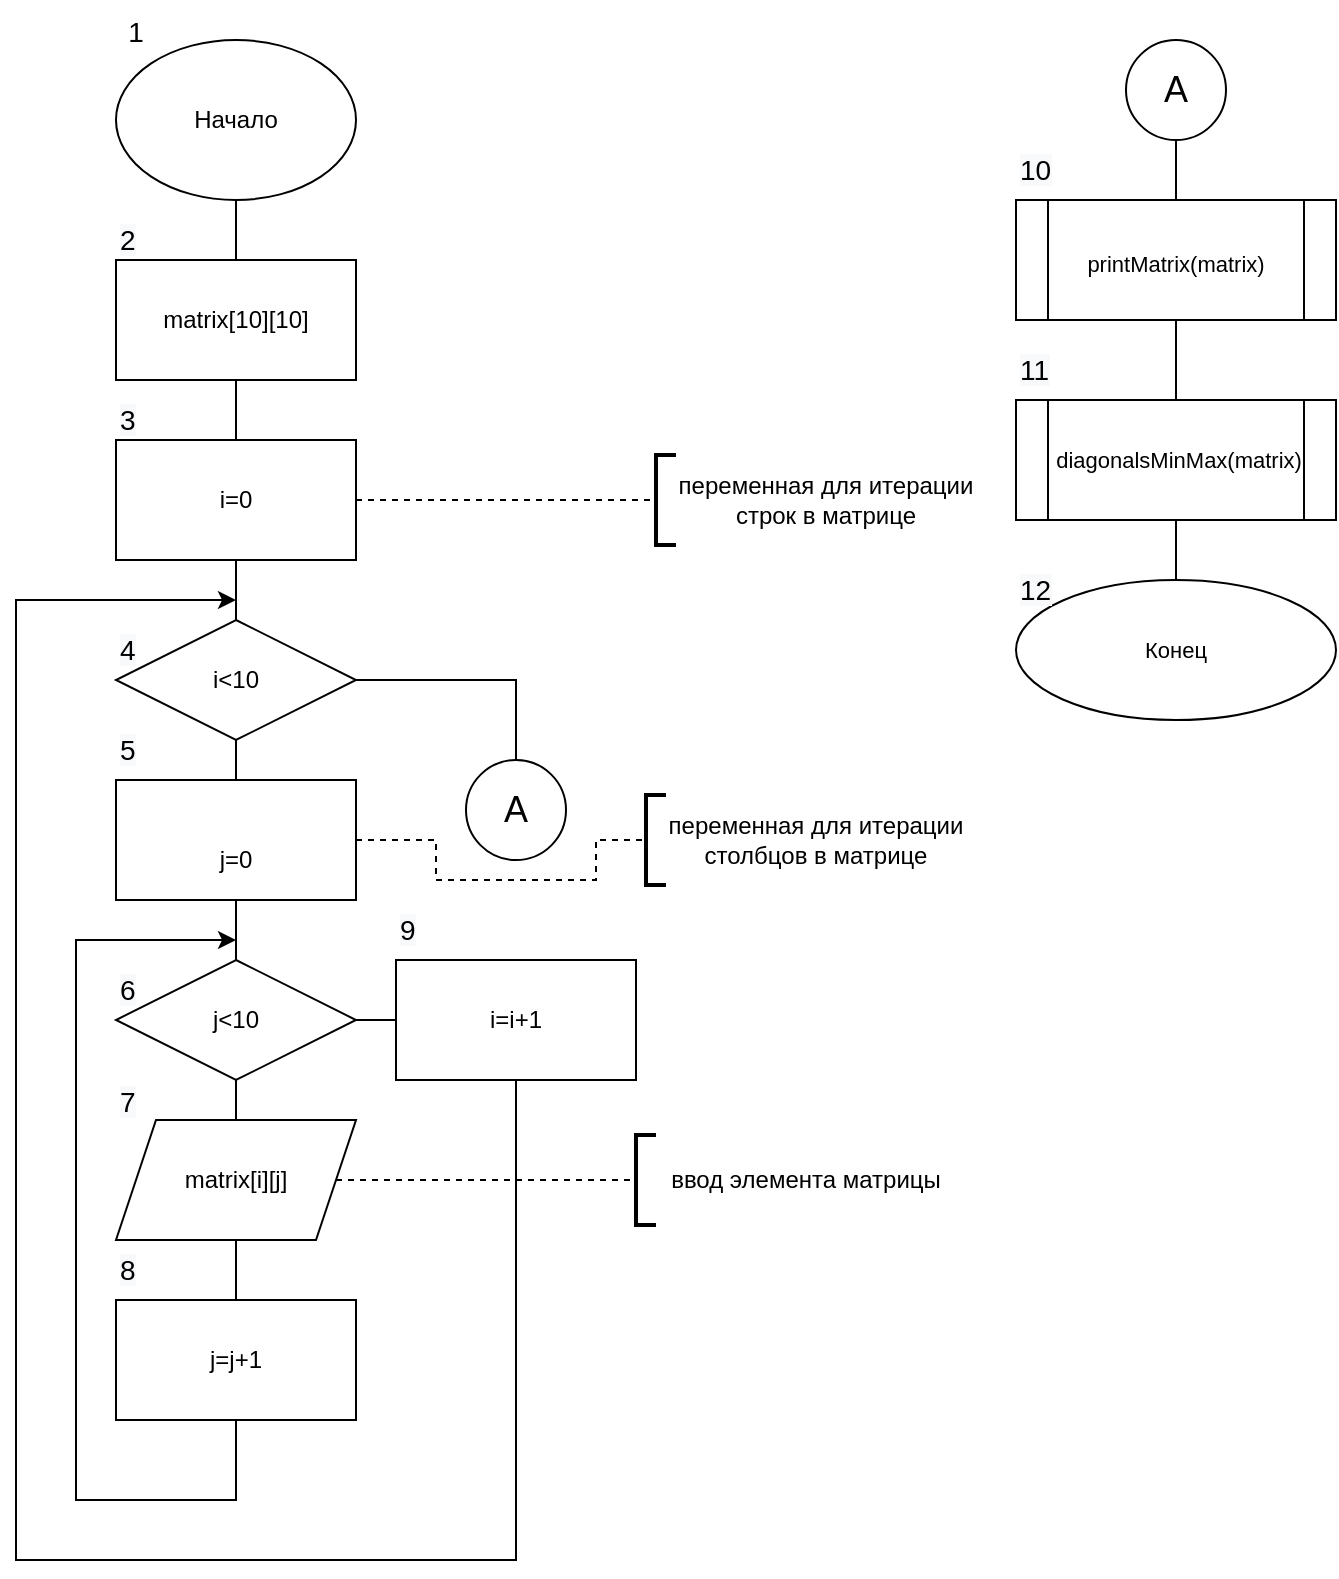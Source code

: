 <mxfile version="20.4.0" type="github" pages="3">
  <diagram id="1MXxQR1t4KhzLeFRlPVY" name="Page-1">
    <mxGraphModel dx="1038" dy="1716" grid="1" gridSize="10" guides="1" tooltips="1" connect="1" arrows="1" fold="1" page="1" pageScale="1" pageWidth="827" pageHeight="1169" math="0" shadow="0">
      <root>
        <mxCell id="0" />
        <mxCell id="1" parent="0" />
        <mxCell id="CyKZug_eMl7w6Z1lYdCM-4" value="Начало" style="ellipse;whiteSpace=wrap;html=1;" parent="1" vertex="1">
          <mxGeometry x="80" y="-1120" width="120" height="80" as="geometry" />
        </mxCell>
        <mxCell id="CyKZug_eMl7w6Z1lYdCM-5" value="" style="rounded=0;whiteSpace=wrap;html=1;" parent="1" vertex="1">
          <mxGeometry x="80" y="-1010" width="120" height="60" as="geometry" />
        </mxCell>
        <mxCell id="CyKZug_eMl7w6Z1lYdCM-8" value="" style="endArrow=none;html=1;rounded=0;exitX=0.5;exitY=0;exitDx=0;exitDy=0;entryX=0.5;entryY=1;entryDx=0;entryDy=0;" parent="1" source="CyKZug_eMl7w6Z1lYdCM-5" target="CyKZug_eMl7w6Z1lYdCM-4" edge="1">
          <mxGeometry width="50" height="50" relative="1" as="geometry">
            <mxPoint x="390" y="-940" as="sourcePoint" />
            <mxPoint x="440" y="-990" as="targetPoint" />
          </mxGeometry>
        </mxCell>
        <mxCell id="CyKZug_eMl7w6Z1lYdCM-10" value="matrix[10][10]" style="text;html=1;strokeColor=none;fillColor=none;align=center;verticalAlign=middle;whiteSpace=wrap;rounded=0;" parent="1" vertex="1">
          <mxGeometry x="100" y="-995" width="80" height="30" as="geometry" />
        </mxCell>
        <mxCell id="CyKZug_eMl7w6Z1lYdCM-11" value="" style="rounded=0;whiteSpace=wrap;html=1;" parent="1" vertex="1">
          <mxGeometry x="80" y="-920" width="120" height="60" as="geometry" />
        </mxCell>
        <mxCell id="CyKZug_eMl7w6Z1lYdCM-13" value="i=0" style="text;html=1;strokeColor=none;fillColor=none;align=center;verticalAlign=middle;whiteSpace=wrap;rounded=0;" parent="1" vertex="1">
          <mxGeometry x="110" y="-905" width="60" height="30" as="geometry" />
        </mxCell>
        <mxCell id="CyKZug_eMl7w6Z1lYdCM-14" value="" style="rounded=0;whiteSpace=wrap;html=1;" parent="1" vertex="1">
          <mxGeometry x="80" y="-750" width="120" height="60" as="geometry" />
        </mxCell>
        <mxCell id="CyKZug_eMl7w6Z1lYdCM-15" value="j=0" style="text;html=1;strokeColor=none;fillColor=none;align=center;verticalAlign=middle;whiteSpace=wrap;rounded=0;" parent="1" vertex="1">
          <mxGeometry x="110" y="-725" width="60" height="30" as="geometry" />
        </mxCell>
        <mxCell id="CyKZug_eMl7w6Z1lYdCM-16" value="i&amp;lt;10" style="rhombus;whiteSpace=wrap;html=1;" parent="1" vertex="1">
          <mxGeometry x="80" y="-830" width="120" height="60" as="geometry" />
        </mxCell>
        <mxCell id="CyKZug_eMl7w6Z1lYdCM-18" value="" style="endArrow=none;html=1;rounded=0;entryX=0.5;entryY=1;entryDx=0;entryDy=0;exitX=0.5;exitY=0;exitDx=0;exitDy=0;" parent="1" source="CyKZug_eMl7w6Z1lYdCM-14" target="CyKZug_eMl7w6Z1lYdCM-16" edge="1">
          <mxGeometry width="50" height="50" relative="1" as="geometry">
            <mxPoint x="390" y="-750" as="sourcePoint" />
            <mxPoint x="440" y="-800" as="targetPoint" />
          </mxGeometry>
        </mxCell>
        <mxCell id="CyKZug_eMl7w6Z1lYdCM-19" value="" style="endArrow=none;html=1;rounded=0;exitX=0.5;exitY=0;exitDx=0;exitDy=0;entryX=0.5;entryY=1;entryDx=0;entryDy=0;" parent="1" source="CyKZug_eMl7w6Z1lYdCM-16" target="CyKZug_eMl7w6Z1lYdCM-11" edge="1">
          <mxGeometry width="50" height="50" relative="1" as="geometry">
            <mxPoint x="390" y="-750" as="sourcePoint" />
            <mxPoint x="440" y="-800" as="targetPoint" />
          </mxGeometry>
        </mxCell>
        <mxCell id="CyKZug_eMl7w6Z1lYdCM-20" value="" style="endArrow=none;html=1;rounded=0;exitX=0.5;exitY=0;exitDx=0;exitDy=0;entryX=0.5;entryY=1;entryDx=0;entryDy=0;" parent="1" source="CyKZug_eMl7w6Z1lYdCM-11" target="CyKZug_eMl7w6Z1lYdCM-5" edge="1">
          <mxGeometry width="50" height="50" relative="1" as="geometry">
            <mxPoint x="390" y="-750" as="sourcePoint" />
            <mxPoint x="440" y="-800" as="targetPoint" />
          </mxGeometry>
        </mxCell>
        <mxCell id="CyKZug_eMl7w6Z1lYdCM-21" value="j&amp;lt;10" style="rhombus;whiteSpace=wrap;html=1;" parent="1" vertex="1">
          <mxGeometry x="80" y="-660" width="120" height="60" as="geometry" />
        </mxCell>
        <mxCell id="CyKZug_eMl7w6Z1lYdCM-22" value="matrix[i][j]" style="shape=parallelogram;perimeter=parallelogramPerimeter;whiteSpace=wrap;html=1;fixedSize=1;" parent="1" vertex="1">
          <mxGeometry x="80" y="-580" width="120" height="60" as="geometry" />
        </mxCell>
        <mxCell id="CyKZug_eMl7w6Z1lYdCM-34" style="edgeStyle=none;rounded=0;orthogonalLoop=1;jettySize=auto;html=1;exitX=0.5;exitY=1;exitDx=0;exitDy=0;" parent="1" source="CyKZug_eMl7w6Z1lYdCM-23" edge="1">
          <mxGeometry relative="1" as="geometry">
            <mxPoint x="140" y="-670" as="targetPoint" />
            <Array as="points">
              <mxPoint x="140" y="-390" />
              <mxPoint x="60" y="-390" />
              <mxPoint x="60" y="-670" />
            </Array>
          </mxGeometry>
        </mxCell>
        <mxCell id="CyKZug_eMl7w6Z1lYdCM-23" value="j=j+1" style="rounded=0;whiteSpace=wrap;html=1;" parent="1" vertex="1">
          <mxGeometry x="80" y="-490" width="120" height="60" as="geometry" />
        </mxCell>
        <mxCell id="CyKZug_eMl7w6Z1lYdCM-37" style="edgeStyle=none;rounded=0;orthogonalLoop=1;jettySize=auto;html=1;exitX=0.5;exitY=1;exitDx=0;exitDy=0;" parent="1" source="CyKZug_eMl7w6Z1lYdCM-24" edge="1">
          <mxGeometry relative="1" as="geometry">
            <mxPoint x="140" y="-840" as="targetPoint" />
            <Array as="points">
              <mxPoint x="280" y="-360" />
              <mxPoint x="30" y="-360" />
              <mxPoint x="30" y="-840" />
            </Array>
          </mxGeometry>
        </mxCell>
        <mxCell id="CyKZug_eMl7w6Z1lYdCM-24" value="i=i+1" style="rounded=0;whiteSpace=wrap;html=1;" parent="1" vertex="1">
          <mxGeometry x="220" y="-660" width="120" height="60" as="geometry" />
        </mxCell>
        <mxCell id="CyKZug_eMl7w6Z1lYdCM-28" value="" style="endArrow=none;html=1;rounded=0;exitX=0.5;exitY=1;exitDx=0;exitDy=0;entryX=0.5;entryY=0;entryDx=0;entryDy=0;" parent="1" source="CyKZug_eMl7w6Z1lYdCM-21" target="CyKZug_eMl7w6Z1lYdCM-22" edge="1">
          <mxGeometry width="50" height="50" relative="1" as="geometry">
            <mxPoint x="390" y="-510" as="sourcePoint" />
            <mxPoint x="440" y="-560" as="targetPoint" />
          </mxGeometry>
        </mxCell>
        <mxCell id="CyKZug_eMl7w6Z1lYdCM-30" value="" style="endArrow=none;html=1;rounded=0;exitX=0.5;exitY=1;exitDx=0;exitDy=0;entryX=0.5;entryY=0;entryDx=0;entryDy=0;" parent="1" source="CyKZug_eMl7w6Z1lYdCM-22" target="CyKZug_eMl7w6Z1lYdCM-23" edge="1">
          <mxGeometry width="50" height="50" relative="1" as="geometry">
            <mxPoint x="390" y="-510" as="sourcePoint" />
            <mxPoint x="440" y="-560" as="targetPoint" />
          </mxGeometry>
        </mxCell>
        <mxCell id="CyKZug_eMl7w6Z1lYdCM-35" value="" style="endArrow=none;html=1;rounded=0;exitX=0.5;exitY=0;exitDx=0;exitDy=0;entryX=0.5;entryY=1;entryDx=0;entryDy=0;" parent="1" source="CyKZug_eMl7w6Z1lYdCM-21" target="CyKZug_eMl7w6Z1lYdCM-14" edge="1">
          <mxGeometry width="50" height="50" relative="1" as="geometry">
            <mxPoint x="390" y="-510" as="sourcePoint" />
            <mxPoint x="440" y="-560" as="targetPoint" />
          </mxGeometry>
        </mxCell>
        <mxCell id="CyKZug_eMl7w6Z1lYdCM-36" value="" style="endArrow=none;html=1;rounded=0;exitX=1;exitY=0.5;exitDx=0;exitDy=0;entryX=0;entryY=0.5;entryDx=0;entryDy=0;" parent="1" source="CyKZug_eMl7w6Z1lYdCM-21" target="CyKZug_eMl7w6Z1lYdCM-24" edge="1">
          <mxGeometry width="50" height="50" relative="1" as="geometry">
            <mxPoint x="390" y="-610" as="sourcePoint" />
            <mxPoint x="440" y="-660" as="targetPoint" />
          </mxGeometry>
        </mxCell>
        <mxCell id="CyKZug_eMl7w6Z1lYdCM-38" value="" style="endArrow=none;html=1;rounded=0;exitX=1;exitY=0.5;exitDx=0;exitDy=0;entryX=0.5;entryY=0;entryDx=0;entryDy=0;" parent="1" source="CyKZug_eMl7w6Z1lYdCM-16" edge="1">
          <mxGeometry width="50" height="50" relative="1" as="geometry">
            <mxPoint x="390" y="-710" as="sourcePoint" />
            <mxPoint x="280" y="-760" as="targetPoint" />
            <Array as="points">
              <mxPoint x="280" y="-800" />
            </Array>
          </mxGeometry>
        </mxCell>
        <mxCell id="CyKZug_eMl7w6Z1lYdCM-41" value="&lt;font style=&quot;font-size: 11px;&quot;&gt;printMatrix(matrix)&lt;/font&gt;" style="shape=process;whiteSpace=wrap;html=1;backgroundOutline=1;fontSize=18;" parent="1" vertex="1">
          <mxGeometry x="530" y="-1040" width="160" height="60" as="geometry" />
        </mxCell>
        <mxCell id="CyKZug_eMl7w6Z1lYdCM-42" value="&amp;nbsp;diagonalsMinMax(matrix)" style="shape=process;whiteSpace=wrap;html=1;backgroundOutline=1;fontSize=11;" parent="1" vertex="1">
          <mxGeometry x="530" y="-940" width="160" height="60" as="geometry" />
        </mxCell>
        <mxCell id="CyKZug_eMl7w6Z1lYdCM-44" value="" style="endArrow=none;html=1;rounded=0;fontSize=11;exitX=0.5;exitY=1;exitDx=0;exitDy=0;entryX=0.5;entryY=0;entryDx=0;entryDy=0;" parent="1" target="CyKZug_eMl7w6Z1lYdCM-41" edge="1">
          <mxGeometry width="50" height="50" relative="1" as="geometry">
            <mxPoint x="610" y="-1070" as="sourcePoint" />
            <mxPoint x="550" y="-890" as="targetPoint" />
          </mxGeometry>
        </mxCell>
        <mxCell id="CyKZug_eMl7w6Z1lYdCM-45" value="" style="endArrow=none;html=1;rounded=0;fontSize=11;entryX=0.5;entryY=1;entryDx=0;entryDy=0;exitX=0.5;exitY=0;exitDx=0;exitDy=0;" parent="1" source="CyKZug_eMl7w6Z1lYdCM-42" target="CyKZug_eMl7w6Z1lYdCM-41" edge="1">
          <mxGeometry width="50" height="50" relative="1" as="geometry">
            <mxPoint x="500" y="-840" as="sourcePoint" />
            <mxPoint x="550" y="-890" as="targetPoint" />
          </mxGeometry>
        </mxCell>
        <mxCell id="CyKZug_eMl7w6Z1lYdCM-46" value="&lt;font style=&quot;font-size: 11px;&quot;&gt;Конец&lt;/font&gt;" style="ellipse;whiteSpace=wrap;html=1;fontSize=11;" parent="1" vertex="1">
          <mxGeometry x="530" y="-850" width="160" height="70" as="geometry" />
        </mxCell>
        <mxCell id="CyKZug_eMl7w6Z1lYdCM-47" value="" style="endArrow=none;html=1;rounded=0;fontSize=11;exitX=0.5;exitY=0;exitDx=0;exitDy=0;entryX=0.5;entryY=1;entryDx=0;entryDy=0;" parent="1" source="CyKZug_eMl7w6Z1lYdCM-46" target="CyKZug_eMl7w6Z1lYdCM-42" edge="1">
          <mxGeometry width="50" height="50" relative="1" as="geometry">
            <mxPoint x="500" y="-840" as="sourcePoint" />
            <mxPoint x="550" y="-890" as="targetPoint" />
          </mxGeometry>
        </mxCell>
        <mxCell id="tGJoKNRGr2ELQhd_dKFW-1" value="&lt;span style=&quot;font-size: 14px;&quot;&gt;1&lt;/span&gt;" style="text;html=1;strokeColor=none;fillColor=none;align=center;verticalAlign=middle;whiteSpace=wrap;rounded=0;fontSize=18;" parent="1" vertex="1">
          <mxGeometry x="60" y="-1140" width="60" height="30" as="geometry" />
        </mxCell>
        <mxCell id="tGJoKNRGr2ELQhd_dKFW-2" value="&lt;span style=&quot;color: rgb(0, 0, 0); font-family: Helvetica; font-size: 14px; font-style: normal; font-variant-ligatures: normal; font-variant-caps: normal; font-weight: 400; letter-spacing: normal; orphans: 2; text-align: center; text-indent: 0px; text-transform: none; widows: 2; word-spacing: 0px; -webkit-text-stroke-width: 0px; background-color: rgb(248, 249, 250); text-decoration-thickness: initial; text-decoration-style: initial; text-decoration-color: initial; float: none; display: inline !important;&quot;&gt;2&lt;/span&gt;" style="text;whiteSpace=wrap;html=1;fontSize=14;" parent="1" vertex="1">
          <mxGeometry x="80" y="-1035" width="40" height="40" as="geometry" />
        </mxCell>
        <mxCell id="tGJoKNRGr2ELQhd_dKFW-3" value="&lt;span style=&quot;color: rgb(0, 0, 0); font-family: Helvetica; font-size: 14px; font-style: normal; font-variant-ligatures: normal; font-variant-caps: normal; font-weight: 400; letter-spacing: normal; orphans: 2; text-align: center; text-indent: 0px; text-transform: none; widows: 2; word-spacing: 0px; -webkit-text-stroke-width: 0px; background-color: rgb(248, 249, 250); text-decoration-thickness: initial; text-decoration-style: initial; text-decoration-color: initial; float: none; display: inline !important;&quot;&gt;3&lt;/span&gt;" style="text;whiteSpace=wrap;html=1;fontSize=14;" parent="1" vertex="1">
          <mxGeometry x="80" y="-945" width="40" height="40" as="geometry" />
        </mxCell>
        <mxCell id="tGJoKNRGr2ELQhd_dKFW-4" value="&lt;span style=&quot;color: rgb(0, 0, 0); font-family: Helvetica; font-size: 14px; font-style: normal; font-variant-ligatures: normal; font-variant-caps: normal; font-weight: 400; letter-spacing: normal; orphans: 2; text-align: center; text-indent: 0px; text-transform: none; widows: 2; word-spacing: 0px; -webkit-text-stroke-width: 0px; background-color: rgb(248, 249, 250); text-decoration-thickness: initial; text-decoration-style: initial; text-decoration-color: initial; float: none; display: inline !important;&quot;&gt;4&lt;/span&gt;" style="text;whiteSpace=wrap;html=1;fontSize=14;" parent="1" vertex="1">
          <mxGeometry x="80" y="-830" width="40" height="40" as="geometry" />
        </mxCell>
        <mxCell id="tGJoKNRGr2ELQhd_dKFW-5" value="&lt;span style=&quot;color: rgb(0, 0, 0); font-family: Helvetica; font-size: 14px; font-style: normal; font-variant-ligatures: normal; font-variant-caps: normal; font-weight: 400; letter-spacing: normal; orphans: 2; text-align: center; text-indent: 0px; text-transform: none; widows: 2; word-spacing: 0px; -webkit-text-stroke-width: 0px; background-color: rgb(248, 249, 250); text-decoration-thickness: initial; text-decoration-style: initial; text-decoration-color: initial; float: none; display: inline !important;&quot;&gt;5&lt;/span&gt;" style="text;whiteSpace=wrap;html=1;fontSize=14;" parent="1" vertex="1">
          <mxGeometry x="80" y="-780" width="40" height="40" as="geometry" />
        </mxCell>
        <mxCell id="tGJoKNRGr2ELQhd_dKFW-6" value="&lt;span style=&quot;color: rgb(0, 0, 0); font-family: Helvetica; font-size: 14px; font-style: normal; font-variant-ligatures: normal; font-variant-caps: normal; font-weight: 400; letter-spacing: normal; orphans: 2; text-align: center; text-indent: 0px; text-transform: none; widows: 2; word-spacing: 0px; -webkit-text-stroke-width: 0px; background-color: rgb(248, 249, 250); text-decoration-thickness: initial; text-decoration-style: initial; text-decoration-color: initial; float: none; display: inline !important;&quot;&gt;6&lt;/span&gt;" style="text;whiteSpace=wrap;html=1;fontSize=14;" parent="1" vertex="1">
          <mxGeometry x="80" y="-660" width="40" height="40" as="geometry" />
        </mxCell>
        <mxCell id="tGJoKNRGr2ELQhd_dKFW-7" value="&lt;span style=&quot;color: rgb(0, 0, 0); font-family: Helvetica; font-size: 14px; font-style: normal; font-variant-ligatures: normal; font-variant-caps: normal; font-weight: 400; letter-spacing: normal; orphans: 2; text-align: center; text-indent: 0px; text-transform: none; widows: 2; word-spacing: 0px; -webkit-text-stroke-width: 0px; background-color: rgb(248, 249, 250); text-decoration-thickness: initial; text-decoration-style: initial; text-decoration-color: initial; float: none; display: inline !important;&quot;&gt;7&lt;/span&gt;" style="text;whiteSpace=wrap;html=1;fontSize=14;" parent="1" vertex="1">
          <mxGeometry x="80" y="-604" width="40" height="40" as="geometry" />
        </mxCell>
        <mxCell id="tGJoKNRGr2ELQhd_dKFW-8" value="&lt;span style=&quot;color: rgb(0, 0, 0); font-family: Helvetica; font-size: 14px; font-style: normal; font-variant-ligatures: normal; font-variant-caps: normal; font-weight: 400; letter-spacing: normal; orphans: 2; text-align: center; text-indent: 0px; text-transform: none; widows: 2; word-spacing: 0px; -webkit-text-stroke-width: 0px; background-color: rgb(248, 249, 250); text-decoration-thickness: initial; text-decoration-style: initial; text-decoration-color: initial; float: none; display: inline !important;&quot;&gt;8&lt;/span&gt;" style="text;whiteSpace=wrap;html=1;fontSize=14;" parent="1" vertex="1">
          <mxGeometry x="80" y="-520" width="40" height="40" as="geometry" />
        </mxCell>
        <mxCell id="tGJoKNRGr2ELQhd_dKFW-10" value="&lt;span style=&quot;color: rgb(0, 0, 0); font-family: Helvetica; font-size: 14px; font-style: normal; font-variant-ligatures: normal; font-variant-caps: normal; font-weight: 400; letter-spacing: normal; orphans: 2; text-align: center; text-indent: 0px; text-transform: none; widows: 2; word-spacing: 0px; -webkit-text-stroke-width: 0px; background-color: rgb(248, 249, 250); text-decoration-thickness: initial; text-decoration-style: initial; text-decoration-color: initial; float: none; display: inline !important;&quot;&gt;9&lt;/span&gt;" style="text;whiteSpace=wrap;html=1;fontSize=14;" parent="1" vertex="1">
          <mxGeometry x="220" y="-690" width="40" height="40" as="geometry" />
        </mxCell>
        <mxCell id="tGJoKNRGr2ELQhd_dKFW-11" value="&lt;span style=&quot;color: rgb(0, 0, 0); font-family: Helvetica; font-size: 14px; font-style: normal; font-variant-ligatures: normal; font-variant-caps: normal; font-weight: 400; letter-spacing: normal; orphans: 2; text-align: center; text-indent: 0px; text-transform: none; widows: 2; word-spacing: 0px; -webkit-text-stroke-width: 0px; background-color: rgb(248, 249, 250); text-decoration-thickness: initial; text-decoration-style: initial; text-decoration-color: initial; float: none; display: inline !important;&quot;&gt;10&lt;/span&gt;" style="text;whiteSpace=wrap;html=1;fontSize=14;" parent="1" vertex="1">
          <mxGeometry x="530" y="-1070" width="40" height="40" as="geometry" />
        </mxCell>
        <mxCell id="tGJoKNRGr2ELQhd_dKFW-12" value="&lt;span style=&quot;color: rgb(0, 0, 0); font-family: Helvetica; font-size: 14px; font-style: normal; font-variant-ligatures: normal; font-variant-caps: normal; font-weight: 400; letter-spacing: normal; orphans: 2; text-align: center; text-indent: 0px; text-transform: none; widows: 2; word-spacing: 0px; -webkit-text-stroke-width: 0px; background-color: rgb(248, 249, 250); text-decoration-thickness: initial; text-decoration-style: initial; text-decoration-color: initial; float: none; display: inline !important;&quot;&gt;11&lt;/span&gt;" style="text;whiteSpace=wrap;html=1;fontSize=14;" parent="1" vertex="1">
          <mxGeometry x="530" y="-970" width="40" height="40" as="geometry" />
        </mxCell>
        <mxCell id="tGJoKNRGr2ELQhd_dKFW-13" value="&lt;span style=&quot;color: rgb(0, 0, 0); font-family: Helvetica; font-size: 14px; font-style: normal; font-variant-ligatures: normal; font-variant-caps: normal; font-weight: 400; letter-spacing: normal; orphans: 2; text-align: center; text-indent: 0px; text-transform: none; widows: 2; word-spacing: 0px; -webkit-text-stroke-width: 0px; background-color: rgb(248, 249, 250); text-decoration-thickness: initial; text-decoration-style: initial; text-decoration-color: initial; float: none; display: inline !important;&quot;&gt;12&lt;/span&gt;" style="text;whiteSpace=wrap;html=1;fontSize=14;" parent="1" vertex="1">
          <mxGeometry x="530" y="-860" width="40" height="40" as="geometry" />
        </mxCell>
        <mxCell id="ByIY474zOrlTt50xJc5P-1" value="&lt;font style=&quot;font-size: 18px;&quot;&gt;A&lt;/font&gt;" style="ellipse;whiteSpace=wrap;html=1;aspect=fixed;" parent="1" vertex="1">
          <mxGeometry x="255" y="-760" width="50" height="50" as="geometry" />
        </mxCell>
        <mxCell id="ByIY474zOrlTt50xJc5P-2" value="&lt;font style=&quot;font-size: 18px;&quot;&gt;A&lt;/font&gt;" style="ellipse;whiteSpace=wrap;html=1;aspect=fixed;" parent="1" vertex="1">
          <mxGeometry x="585" y="-1120" width="50" height="50" as="geometry" />
        </mxCell>
        <mxCell id="nHeTDezRMS8V3iF8tW6m-2" value="" style="endArrow=none;dashed=1;html=1;rounded=0;exitX=1;exitY=0.5;exitDx=0;exitDy=0;entryX=0;entryY=0.5;entryDx=0;entryDy=0;entryPerimeter=0;" edge="1" parent="1" source="CyKZug_eMl7w6Z1lYdCM-11" target="nHeTDezRMS8V3iF8tW6m-3">
          <mxGeometry width="50" height="50" relative="1" as="geometry">
            <mxPoint x="420" y="-760" as="sourcePoint" />
            <mxPoint x="260" y="-890" as="targetPoint" />
          </mxGeometry>
        </mxCell>
        <mxCell id="nHeTDezRMS8V3iF8tW6m-3" value="" style="strokeWidth=2;html=1;shape=mxgraph.flowchart.annotation_1;align=left;pointerEvents=1;" vertex="1" parent="1">
          <mxGeometry x="350" y="-912.5" width="10" height="45" as="geometry" />
        </mxCell>
        <mxCell id="nHeTDezRMS8V3iF8tW6m-12" value="переменная для итерации строк в матрице" style="text;html=1;strokeColor=none;fillColor=none;align=center;verticalAlign=middle;whiteSpace=wrap;rounded=0;" vertex="1" parent="1">
          <mxGeometry x="350" y="-905" width="170" height="30" as="geometry" />
        </mxCell>
        <mxCell id="nHeTDezRMS8V3iF8tW6m-13" value="" style="endArrow=none;dashed=1;html=1;rounded=0;entryX=0;entryY=0.5;entryDx=0;entryDy=0;entryPerimeter=0;" edge="1" parent="1" target="nHeTDezRMS8V3iF8tW6m-14">
          <mxGeometry width="50" height="50" relative="1" as="geometry">
            <mxPoint x="200" y="-720" as="sourcePoint" />
            <mxPoint x="255" y="-720" as="targetPoint" />
            <Array as="points">
              <mxPoint x="240" y="-720" />
              <mxPoint x="240" y="-700" />
              <mxPoint x="300" y="-700" />
              <mxPoint x="320" y="-700" />
              <mxPoint x="320" y="-720" />
            </Array>
          </mxGeometry>
        </mxCell>
        <mxCell id="nHeTDezRMS8V3iF8tW6m-14" value="" style="strokeWidth=2;html=1;shape=mxgraph.flowchart.annotation_1;align=left;pointerEvents=1;" vertex="1" parent="1">
          <mxGeometry x="345" y="-742.5" width="10" height="45" as="geometry" />
        </mxCell>
        <mxCell id="nHeTDezRMS8V3iF8tW6m-15" value="переменная для итерации столбцов в матрице" style="text;html=1;strokeColor=none;fillColor=none;align=center;verticalAlign=middle;whiteSpace=wrap;rounded=0;" vertex="1" parent="1">
          <mxGeometry x="345" y="-735" width="170" height="30" as="geometry" />
        </mxCell>
        <mxCell id="nHeTDezRMS8V3iF8tW6m-16" value="" style="endArrow=none;dashed=1;html=1;rounded=0;exitX=1;exitY=0.5;exitDx=0;exitDy=0;entryX=0;entryY=0.5;entryDx=0;entryDy=0;entryPerimeter=0;" edge="1" parent="1" target="nHeTDezRMS8V3iF8tW6m-17">
          <mxGeometry width="50" height="50" relative="1" as="geometry">
            <mxPoint x="190" y="-550" as="sourcePoint" />
            <mxPoint x="250" y="-550" as="targetPoint" />
          </mxGeometry>
        </mxCell>
        <mxCell id="nHeTDezRMS8V3iF8tW6m-17" value="" style="strokeWidth=2;html=1;shape=mxgraph.flowchart.annotation_1;align=left;pointerEvents=1;" vertex="1" parent="1">
          <mxGeometry x="340" y="-572.5" width="10" height="45" as="geometry" />
        </mxCell>
        <mxCell id="nHeTDezRMS8V3iF8tW6m-18" value="ввод элемента матрицы" style="text;html=1;strokeColor=none;fillColor=none;align=center;verticalAlign=middle;whiteSpace=wrap;rounded=0;" vertex="1" parent="1">
          <mxGeometry x="340" y="-565" width="170" height="30" as="geometry" />
        </mxCell>
      </root>
    </mxGraphModel>
  </diagram>
  <diagram id="YRttyqy2Ba4MNuOloOUo" name="Page-2">
    <mxGraphModel dx="1038" dy="1716" grid="1" gridSize="10" guides="1" tooltips="1" connect="1" arrows="1" fold="1" page="1" pageScale="1" pageWidth="827" pageHeight="1169" math="0" shadow="0">
      <root>
        <mxCell id="0" />
        <mxCell id="1" parent="0" />
        <mxCell id="Y5o_uo8ENSqjdG4YeVco-1" value="" style="rounded=0;whiteSpace=wrap;html=1;" parent="1" vertex="1">
          <mxGeometry x="240" y="-920" width="160" height="60" as="geometry" />
        </mxCell>
        <mxCell id="Y5o_uo8ENSqjdG4YeVco-2" value="i=0" style="text;html=1;strokeColor=none;fillColor=none;align=center;verticalAlign=middle;whiteSpace=wrap;rounded=0;" parent="1" vertex="1">
          <mxGeometry x="290" y="-905" width="60" height="30" as="geometry" />
        </mxCell>
        <mxCell id="Y5o_uo8ENSqjdG4YeVco-3" value="" style="rounded=0;whiteSpace=wrap;html=1;" parent="1" vertex="1">
          <mxGeometry x="240" y="-740" width="160" height="60" as="geometry" />
        </mxCell>
        <mxCell id="Y5o_uo8ENSqjdG4YeVco-4" value="j=0" style="text;html=1;strokeColor=none;fillColor=none;align=center;verticalAlign=middle;whiteSpace=wrap;rounded=0;" parent="1" vertex="1">
          <mxGeometry x="290" y="-715" width="60" height="30" as="geometry" />
        </mxCell>
        <mxCell id="Y5o_uo8ENSqjdG4YeVco-5" value="i&amp;lt;10" style="rhombus;whiteSpace=wrap;html=1;" parent="1" vertex="1">
          <mxGeometry x="240" y="-820" width="160" height="60" as="geometry" />
        </mxCell>
        <mxCell id="Y5o_uo8ENSqjdG4YeVco-6" value="" style="endArrow=none;html=1;rounded=0;entryX=0.5;entryY=1;entryDx=0;entryDy=0;exitX=0.5;exitY=0;exitDx=0;exitDy=0;" parent="1" source="Y5o_uo8ENSqjdG4YeVco-3" target="Y5o_uo8ENSqjdG4YeVco-5" edge="1">
          <mxGeometry width="50" height="50" relative="1" as="geometry">
            <mxPoint x="570" y="-740" as="sourcePoint" />
            <mxPoint x="620" y="-790" as="targetPoint" />
          </mxGeometry>
        </mxCell>
        <mxCell id="Y5o_uo8ENSqjdG4YeVco-7" value="" style="endArrow=none;html=1;rounded=0;exitX=0.5;exitY=0;exitDx=0;exitDy=0;entryX=0.5;entryY=1;entryDx=0;entryDy=0;" parent="1" source="Y5o_uo8ENSqjdG4YeVco-5" target="Y5o_uo8ENSqjdG4YeVco-1" edge="1">
          <mxGeometry width="50" height="50" relative="1" as="geometry">
            <mxPoint x="570" y="-740" as="sourcePoint" />
            <mxPoint x="620" y="-790" as="targetPoint" />
          </mxGeometry>
        </mxCell>
        <mxCell id="Y5o_uo8ENSqjdG4YeVco-8" value="j&amp;lt;10" style="rhombus;whiteSpace=wrap;html=1;" parent="1" vertex="1">
          <mxGeometry x="240" y="-650" width="160" height="60" as="geometry" />
        </mxCell>
        <mxCell id="Y5o_uo8ENSqjdG4YeVco-9" value="matrix[i][j]" style="shape=parallelogram;perimeter=parallelogramPerimeter;whiteSpace=wrap;html=1;fixedSize=1;" parent="1" vertex="1">
          <mxGeometry x="240" y="-570" width="160" height="60" as="geometry" />
        </mxCell>
        <mxCell id="Y5o_uo8ENSqjdG4YeVco-10" style="edgeStyle=none;rounded=0;orthogonalLoop=1;jettySize=auto;html=1;exitX=0.5;exitY=1;exitDx=0;exitDy=0;" parent="1" source="Y5o_uo8ENSqjdG4YeVco-11" edge="1">
          <mxGeometry relative="1" as="geometry">
            <mxPoint x="320" y="-660" as="targetPoint" />
            <Array as="points">
              <mxPoint x="320" y="-390" />
              <mxPoint x="220" y="-390" />
              <mxPoint x="220" y="-660" />
            </Array>
          </mxGeometry>
        </mxCell>
        <mxCell id="Y5o_uo8ENSqjdG4YeVco-11" value="j=j+1" style="rounded=0;whiteSpace=wrap;html=1;" parent="1" vertex="1">
          <mxGeometry x="240" y="-480" width="160" height="60" as="geometry" />
        </mxCell>
        <mxCell id="Y5o_uo8ENSqjdG4YeVco-12" style="edgeStyle=none;rounded=0;orthogonalLoop=1;jettySize=auto;html=1;exitX=0.5;exitY=1;exitDx=0;exitDy=0;" parent="1" source="Y5o_uo8ENSqjdG4YeVco-13" edge="1">
          <mxGeometry relative="1" as="geometry">
            <mxPoint x="320" y="-830" as="targetPoint" />
            <Array as="points">
              <mxPoint x="500" y="-370" />
              <mxPoint x="200" y="-370" />
              <mxPoint x="200" y="-830" />
            </Array>
          </mxGeometry>
        </mxCell>
        <mxCell id="Y5o_uo8ENSqjdG4YeVco-13" value="i=i+1" style="rounded=0;whiteSpace=wrap;html=1;" parent="1" vertex="1">
          <mxGeometry x="420" y="-650" width="160" height="60" as="geometry" />
        </mxCell>
        <mxCell id="Y5o_uo8ENSqjdG4YeVco-14" value="" style="endArrow=none;html=1;rounded=0;exitX=0.5;exitY=1;exitDx=0;exitDy=0;entryX=0.5;entryY=0;entryDx=0;entryDy=0;" parent="1" source="Y5o_uo8ENSqjdG4YeVco-8" target="Y5o_uo8ENSqjdG4YeVco-9" edge="1">
          <mxGeometry width="50" height="50" relative="1" as="geometry">
            <mxPoint x="570" y="-500" as="sourcePoint" />
            <mxPoint x="620" y="-550" as="targetPoint" />
          </mxGeometry>
        </mxCell>
        <mxCell id="Y5o_uo8ENSqjdG4YeVco-15" value="" style="endArrow=none;html=1;rounded=0;exitX=0.5;exitY=1;exitDx=0;exitDy=0;entryX=0.5;entryY=0;entryDx=0;entryDy=0;" parent="1" source="Y5o_uo8ENSqjdG4YeVco-9" target="Y5o_uo8ENSqjdG4YeVco-11" edge="1">
          <mxGeometry width="50" height="50" relative="1" as="geometry">
            <mxPoint x="570" y="-500" as="sourcePoint" />
            <mxPoint x="620" y="-550" as="targetPoint" />
          </mxGeometry>
        </mxCell>
        <mxCell id="Y5o_uo8ENSqjdG4YeVco-16" value="" style="endArrow=none;html=1;rounded=0;exitX=0.5;exitY=0;exitDx=0;exitDy=0;entryX=0.5;entryY=1;entryDx=0;entryDy=0;" parent="1" source="Y5o_uo8ENSqjdG4YeVco-8" target="Y5o_uo8ENSqjdG4YeVco-3" edge="1">
          <mxGeometry width="50" height="50" relative="1" as="geometry">
            <mxPoint x="570" y="-500" as="sourcePoint" />
            <mxPoint x="620" y="-550" as="targetPoint" />
          </mxGeometry>
        </mxCell>
        <mxCell id="Y5o_uo8ENSqjdG4YeVco-17" value="" style="endArrow=none;html=1;rounded=0;exitX=1;exitY=0.5;exitDx=0;exitDy=0;entryX=0;entryY=0.5;entryDx=0;entryDy=0;" parent="1" source="Y5o_uo8ENSqjdG4YeVco-8" target="Y5o_uo8ENSqjdG4YeVco-13" edge="1">
          <mxGeometry width="50" height="50" relative="1" as="geometry">
            <mxPoint x="570" y="-600" as="sourcePoint" />
            <mxPoint x="620" y="-650" as="targetPoint" />
          </mxGeometry>
        </mxCell>
        <mxCell id="Y5o_uo8ENSqjdG4YeVco-18" value="" style="endArrow=none;html=1;rounded=0;exitX=1;exitY=0.5;exitDx=0;exitDy=0;" parent="1" source="Y5o_uo8ENSqjdG4YeVco-5" edge="1">
          <mxGeometry width="50" height="50" relative="1" as="geometry">
            <mxPoint x="570" y="-700" as="sourcePoint" />
            <mxPoint x="500" y="-760" as="targetPoint" />
            <Array as="points">
              <mxPoint x="500" y="-790" />
            </Array>
          </mxGeometry>
        </mxCell>
        <mxCell id="Mac2xJaLCtgPkS7XNPWy-1" value="printMatrix(int matrix[10][10])" style="ellipse;whiteSpace=wrap;html=1;fontSize=11;" parent="1" vertex="1">
          <mxGeometry x="240" y="-1010" width="160" height="70" as="geometry" />
        </mxCell>
        <mxCell id="Mac2xJaLCtgPkS7XNPWy-3" value="Конец" style="ellipse;whiteSpace=wrap;html=1;fontSize=11;" parent="1" vertex="1">
          <mxGeometry x="420" y="-760" width="160" height="70" as="geometry" />
        </mxCell>
        <mxCell id="Mac2xJaLCtgPkS7XNPWy-4" value="" style="endArrow=none;html=1;rounded=0;fontSize=11;entryX=0.5;entryY=1;entryDx=0;entryDy=0;exitX=0.5;exitY=0;exitDx=0;exitDy=0;" parent="1" source="Y5o_uo8ENSqjdG4YeVco-1" target="Mac2xJaLCtgPkS7XNPWy-1" edge="1">
          <mxGeometry width="50" height="50" relative="1" as="geometry">
            <mxPoint x="90" y="-900" as="sourcePoint" />
            <mxPoint x="140" y="-950" as="targetPoint" />
          </mxGeometry>
        </mxCell>
        <mxCell id="3DoI-zRPFKKXqYBMyMtr-1" value="&lt;span style=&quot;color: rgb(0, 0, 0); font-family: Helvetica; font-size: 14px; font-style: normal; font-variant-ligatures: normal; font-variant-caps: normal; font-weight: 400; letter-spacing: normal; orphans: 2; text-align: center; text-indent: 0px; text-transform: none; widows: 2; word-spacing: 0px; -webkit-text-stroke-width: 0px; background-color: rgb(248, 249, 250); text-decoration-thickness: initial; text-decoration-style: initial; text-decoration-color: initial; float: none; display: inline !important;&quot;&gt;13&lt;/span&gt;" style="text;whiteSpace=wrap;html=1;fontSize=14;" parent="1" vertex="1">
          <mxGeometry x="250" y="-945" height="40" as="geometry" />
        </mxCell>
        <mxCell id="lsn80cibgsQnazsczWAg-1" value="&lt;span style=&quot;color: rgb(0, 0, 0); font-family: Helvetica; font-size: 14px; font-style: normal; font-variant-ligatures: normal; font-variant-caps: normal; font-weight: 400; letter-spacing: normal; orphans: 2; text-align: center; text-indent: 0px; text-transform: none; widows: 2; word-spacing: 0px; -webkit-text-stroke-width: 0px; background-color: rgb(248, 249, 250); text-decoration-thickness: initial; text-decoration-style: initial; text-decoration-color: initial; float: none; display: inline !important;&quot;&gt;14&lt;/span&gt;" style="text;whiteSpace=wrap;html=1;fontSize=14;" parent="1" vertex="1">
          <mxGeometry x="240" y="-820" width="40" height="40" as="geometry" />
        </mxCell>
        <mxCell id="lsn80cibgsQnazsczWAg-2" value="&lt;div style=&quot;text-align: center;&quot;&gt;15&lt;/div&gt;" style="text;whiteSpace=wrap;html=1;fontSize=14;" parent="1" vertex="1">
          <mxGeometry x="240" y="-770" width="40" height="40" as="geometry" />
        </mxCell>
        <mxCell id="lsn80cibgsQnazsczWAg-3" value="&lt;span style=&quot;color: rgb(0, 0, 0); font-family: Helvetica; font-size: 14px; font-style: normal; font-variant-ligatures: normal; font-variant-caps: normal; font-weight: 400; letter-spacing: normal; orphans: 2; text-align: center; text-indent: 0px; text-transform: none; widows: 2; word-spacing: 0px; -webkit-text-stroke-width: 0px; background-color: rgb(248, 249, 250); text-decoration-thickness: initial; text-decoration-style: initial; text-decoration-color: initial; float: none; display: inline !important;&quot;&gt;16&lt;/span&gt;" style="text;whiteSpace=wrap;html=1;fontSize=14;" parent="1" vertex="1">
          <mxGeometry x="240" y="-650" width="40" height="40" as="geometry" />
        </mxCell>
        <mxCell id="lsn80cibgsQnazsczWAg-4" value="&lt;span style=&quot;color: rgb(0, 0, 0); font-family: Helvetica; font-size: 14px; font-style: normal; font-variant-ligatures: normal; font-variant-caps: normal; font-weight: 400; letter-spacing: normal; orphans: 2; text-align: center; text-indent: 0px; text-transform: none; widows: 2; word-spacing: 0px; -webkit-text-stroke-width: 0px; background-color: rgb(248, 249, 250); text-decoration-thickness: initial; text-decoration-style: initial; text-decoration-color: initial; float: none; display: inline !important;&quot;&gt;17&lt;/span&gt;" style="text;whiteSpace=wrap;html=1;fontSize=14;" parent="1" vertex="1">
          <mxGeometry x="240" y="-590" width="40" height="40" as="geometry" />
        </mxCell>
        <mxCell id="lsn80cibgsQnazsczWAg-5" value="&lt;span style=&quot;color: rgb(0, 0, 0); font-family: Helvetica; font-size: 14px; font-style: normal; font-variant-ligatures: normal; font-variant-caps: normal; font-weight: 400; letter-spacing: normal; orphans: 2; text-align: center; text-indent: 0px; text-transform: none; widows: 2; word-spacing: 0px; -webkit-text-stroke-width: 0px; background-color: rgb(248, 249, 250); text-decoration-thickness: initial; text-decoration-style: initial; text-decoration-color: initial; float: none; display: inline !important;&quot;&gt;18&lt;/span&gt;" style="text;whiteSpace=wrap;html=1;fontSize=14;" parent="1" vertex="1">
          <mxGeometry x="240" y="-510" width="40" height="40" as="geometry" />
        </mxCell>
        <mxCell id="lsn80cibgsQnazsczWAg-6" value="&lt;span style=&quot;color: rgb(0, 0, 0); font-family: Helvetica; font-size: 14px; font-style: normal; font-variant-ligatures: normal; font-variant-caps: normal; font-weight: 400; letter-spacing: normal; orphans: 2; text-align: center; text-indent: 0px; text-transform: none; widows: 2; word-spacing: 0px; -webkit-text-stroke-width: 0px; background-color: rgb(248, 249, 250); text-decoration-thickness: initial; text-decoration-style: initial; text-decoration-color: initial; float: none; display: inline !important;&quot;&gt;19&lt;/span&gt;" style="text;whiteSpace=wrap;html=1;fontSize=14;" parent="1" vertex="1">
          <mxGeometry x="414" y="-680" width="40" height="40" as="geometry" />
        </mxCell>
        <mxCell id="I8PY12wyaOGjxZVTbugy-1" value="" style="endArrow=none;dashed=1;html=1;rounded=0;exitX=1;exitY=0.5;exitDx=0;exitDy=0;entryX=0;entryY=0.5;entryDx=0;entryDy=0;entryPerimeter=0;" edge="1" parent="1" target="I8PY12wyaOGjxZVTbugy-2">
          <mxGeometry width="50" height="50" relative="1" as="geometry">
            <mxPoint x="390" y="-540" as="sourcePoint" />
            <mxPoint x="450" y="-540" as="targetPoint" />
          </mxGeometry>
        </mxCell>
        <mxCell id="I8PY12wyaOGjxZVTbugy-2" value="" style="strokeWidth=2;html=1;shape=mxgraph.flowchart.annotation_1;align=left;pointerEvents=1;" vertex="1" parent="1">
          <mxGeometry x="510" y="-562.5" width="10" height="45" as="geometry" />
        </mxCell>
        <mxCell id="I8PY12wyaOGjxZVTbugy-3" value="вывод элемента матрицы" style="text;html=1;strokeColor=none;fillColor=none;align=center;verticalAlign=middle;whiteSpace=wrap;rounded=0;" vertex="1" parent="1">
          <mxGeometry x="510" y="-555" width="170" height="30" as="geometry" />
        </mxCell>
        <mxCell id="I8PY12wyaOGjxZVTbugy-4" value="" style="endArrow=none;dashed=1;html=1;rounded=0;exitX=1;exitY=0.5;exitDx=0;exitDy=0;entryX=0;entryY=0.5;entryDx=0;entryDy=0;entryPerimeter=0;" edge="1" parent="1" target="I8PY12wyaOGjxZVTbugy-5">
          <mxGeometry width="50" height="50" relative="1" as="geometry">
            <mxPoint x="400" y="-977.5" as="sourcePoint" />
            <mxPoint x="460" y="-977.5" as="targetPoint" />
          </mxGeometry>
        </mxCell>
        <mxCell id="I8PY12wyaOGjxZVTbugy-5" value="" style="strokeWidth=2;html=1;shape=mxgraph.flowchart.annotation_1;align=left;pointerEvents=1;" vertex="1" parent="1">
          <mxGeometry x="440" y="-1000" width="10" height="45" as="geometry" />
        </mxCell>
        <mxCell id="I8PY12wyaOGjxZVTbugy-6" value="функция вывода массива" style="text;html=1;strokeColor=none;fillColor=none;align=center;verticalAlign=middle;whiteSpace=wrap;rounded=0;" vertex="1" parent="1">
          <mxGeometry x="440" y="-992.5" width="170" height="30" as="geometry" />
        </mxCell>
      </root>
    </mxGraphModel>
  </diagram>
  <diagram id="dBgsFoUH9Z-WMiMNJNLW" name="Page-3">
    <mxGraphModel dx="1038" dy="1716" grid="1" gridSize="10" guides="1" tooltips="1" connect="1" arrows="1" fold="1" page="1" pageScale="1" pageWidth="827" pageHeight="1169" math="0" shadow="0">
      <root>
        <mxCell id="0" />
        <mxCell id="1" parent="0" />
        <mxCell id="2hTFmVIW4Jd26uyD2nNo-1" value="" style="rounded=0;whiteSpace=wrap;html=1;" parent="1" vertex="1">
          <mxGeometry x="240" y="80" width="160" height="60" as="geometry" />
        </mxCell>
        <mxCell id="2hTFmVIW4Jd26uyD2nNo-2" value="i=1" style="text;html=1;strokeColor=none;fillColor=none;align=center;verticalAlign=middle;whiteSpace=wrap;rounded=0;" parent="1" vertex="1">
          <mxGeometry x="290" y="95" width="60" height="30" as="geometry" />
        </mxCell>
        <mxCell id="2hTFmVIW4Jd26uyD2nNo-3" value="" style="rounded=0;whiteSpace=wrap;html=1;" parent="1" vertex="1">
          <mxGeometry x="240" y="260" width="160" height="60" as="geometry" />
        </mxCell>
        <mxCell id="2hTFmVIW4Jd26uyD2nNo-4" value="j=1" style="text;html=1;strokeColor=none;fillColor=none;align=center;verticalAlign=middle;whiteSpace=wrap;rounded=0;" parent="1" vertex="1">
          <mxGeometry x="290" y="285" width="60" height="30" as="geometry" />
        </mxCell>
        <mxCell id="2hTFmVIW4Jd26uyD2nNo-5" value="i&amp;lt;n" style="rhombus;whiteSpace=wrap;html=1;" parent="1" vertex="1">
          <mxGeometry x="240" y="180" width="160" height="60" as="geometry" />
        </mxCell>
        <mxCell id="2hTFmVIW4Jd26uyD2nNo-6" value="" style="endArrow=none;html=1;rounded=0;entryX=0.5;entryY=1;entryDx=0;entryDy=0;exitX=0.5;exitY=0;exitDx=0;exitDy=0;" parent="1" source="2hTFmVIW4Jd26uyD2nNo-3" target="2hTFmVIW4Jd26uyD2nNo-5" edge="1">
          <mxGeometry width="50" height="50" relative="1" as="geometry">
            <mxPoint x="570" y="260" as="sourcePoint" />
            <mxPoint x="620" y="210" as="targetPoint" />
          </mxGeometry>
        </mxCell>
        <mxCell id="2hTFmVIW4Jd26uyD2nNo-7" value="" style="endArrow=none;html=1;rounded=0;exitX=0.5;exitY=0;exitDx=0;exitDy=0;entryX=0.5;entryY=1;entryDx=0;entryDy=0;" parent="1" source="2hTFmVIW4Jd26uyD2nNo-5" target="2hTFmVIW4Jd26uyD2nNo-1" edge="1">
          <mxGeometry width="50" height="50" relative="1" as="geometry">
            <mxPoint x="570" y="260" as="sourcePoint" />
            <mxPoint x="620" y="210" as="targetPoint" />
          </mxGeometry>
        </mxCell>
        <mxCell id="2hTFmVIW4Jd26uyD2nNo-8" value="j&amp;lt;n" style="rhombus;whiteSpace=wrap;html=1;" parent="1" vertex="1">
          <mxGeometry x="240" y="350" width="160" height="60" as="geometry" />
        </mxCell>
        <mxCell id="2hTFmVIW4Jd26uyD2nNo-10" style="edgeStyle=none;rounded=0;orthogonalLoop=1;jettySize=auto;html=1;exitX=0.5;exitY=1;exitDx=0;exitDy=0;" parent="1" source="2hTFmVIW4Jd26uyD2nNo-11" edge="1">
          <mxGeometry relative="1" as="geometry">
            <mxPoint x="320" y="340" as="targetPoint" />
            <Array as="points">
              <mxPoint x="320" y="1440" />
              <mxPoint x="220" y="1440" />
              <mxPoint x="220" y="340" />
            </Array>
          </mxGeometry>
        </mxCell>
        <mxCell id="2hTFmVIW4Jd26uyD2nNo-11" value="j=j+1" style="rounded=0;whiteSpace=wrap;html=1;" parent="1" vertex="1">
          <mxGeometry x="240" y="1360" width="160" height="60" as="geometry" />
        </mxCell>
        <mxCell id="2hTFmVIW4Jd26uyD2nNo-12" style="edgeStyle=none;rounded=0;orthogonalLoop=1;jettySize=auto;html=1;exitX=0.5;exitY=1;exitDx=0;exitDy=0;" parent="1" source="2hTFmVIW4Jd26uyD2nNo-13" edge="1">
          <mxGeometry relative="1" as="geometry">
            <mxPoint x="320" y="170" as="targetPoint" />
            <Array as="points">
              <mxPoint x="500" y="1460" />
              <mxPoint x="350" y="1460" />
              <mxPoint x="200" y="1460" />
              <mxPoint x="200" y="170" />
            </Array>
          </mxGeometry>
        </mxCell>
        <mxCell id="2hTFmVIW4Jd26uyD2nNo-13" value="i=i+1" style="rounded=0;whiteSpace=wrap;html=1;" parent="1" vertex="1">
          <mxGeometry x="420" y="350" width="160" height="60" as="geometry" />
        </mxCell>
        <mxCell id="2hTFmVIW4Jd26uyD2nNo-14" value="" style="endArrow=none;html=1;rounded=0;exitX=0.5;exitY=1;exitDx=0;exitDy=0;entryX=0.5;entryY=0;entryDx=0;entryDy=0;" parent="1" source="2hTFmVIW4Jd26uyD2nNo-8" target="b7NBwk-AkZfB3AFS1rDW-1" edge="1">
          <mxGeometry width="50" height="50" relative="1" as="geometry">
            <mxPoint x="570" y="500" as="sourcePoint" />
            <mxPoint x="320" y="430" as="targetPoint" />
          </mxGeometry>
        </mxCell>
        <mxCell id="2hTFmVIW4Jd26uyD2nNo-15" value="" style="endArrow=none;html=1;rounded=0;exitX=0.5;exitY=1;exitDx=0;exitDy=0;entryX=0.5;entryY=0;entryDx=0;entryDy=0;" parent="1" target="2hTFmVIW4Jd26uyD2nNo-11" edge="1">
          <mxGeometry width="50" height="50" relative="1" as="geometry">
            <mxPoint x="320" y="490" as="sourcePoint" />
            <mxPoint x="620" y="450" as="targetPoint" />
          </mxGeometry>
        </mxCell>
        <mxCell id="2hTFmVIW4Jd26uyD2nNo-16" value="" style="endArrow=none;html=1;rounded=0;exitX=0.5;exitY=0;exitDx=0;exitDy=0;entryX=0.5;entryY=1;entryDx=0;entryDy=0;" parent="1" source="2hTFmVIW4Jd26uyD2nNo-8" target="2hTFmVIW4Jd26uyD2nNo-3" edge="1">
          <mxGeometry width="50" height="50" relative="1" as="geometry">
            <mxPoint x="570" y="500" as="sourcePoint" />
            <mxPoint x="620" y="450" as="targetPoint" />
          </mxGeometry>
        </mxCell>
        <mxCell id="2hTFmVIW4Jd26uyD2nNo-17" value="" style="endArrow=none;html=1;rounded=0;exitX=1;exitY=0.5;exitDx=0;exitDy=0;entryX=0;entryY=0.5;entryDx=0;entryDy=0;" parent="1" source="2hTFmVIW4Jd26uyD2nNo-8" target="2hTFmVIW4Jd26uyD2nNo-13" edge="1">
          <mxGeometry width="50" height="50" relative="1" as="geometry">
            <mxPoint x="570" y="400" as="sourcePoint" />
            <mxPoint x="620" y="350" as="targetPoint" />
          </mxGeometry>
        </mxCell>
        <mxCell id="2hTFmVIW4Jd26uyD2nNo-18" value="" style="endArrow=none;html=1;rounded=0;exitX=1;exitY=0.5;exitDx=0;exitDy=0;" parent="1" source="2hTFmVIW4Jd26uyD2nNo-5" edge="1">
          <mxGeometry width="50" height="50" relative="1" as="geometry">
            <mxPoint x="570" y="300" as="sourcePoint" />
            <mxPoint x="500" y="240" as="targetPoint" />
            <Array as="points">
              <mxPoint x="500" y="210" />
            </Array>
          </mxGeometry>
        </mxCell>
        <mxCell id="2hTFmVIW4Jd26uyD2nNo-19" value="diagonalsMinMax(int mat[10][10])" style="ellipse;whiteSpace=wrap;html=1;fontSize=11;" parent="1" vertex="1">
          <mxGeometry x="240" y="-1160" width="160" height="70" as="geometry" />
        </mxCell>
        <mxCell id="Lktk6TPZVvL7QRdFnqv--1" value="n = sizeof(*mat) / 4;" style="rounded=0;whiteSpace=wrap;html=1;" parent="1" vertex="1">
          <mxGeometry x="240" y="-710" width="160" height="60" as="geometry" />
        </mxCell>
        <mxCell id="Lktk6TPZVvL7QRdFnqv--3" value="col1=0" style="rounded=0;whiteSpace=wrap;html=1;" parent="1" vertex="1">
          <mxGeometry x="240" y="-980" width="160" height="60" as="geometry" />
        </mxCell>
        <mxCell id="Lktk6TPZVvL7QRdFnqv--4" value="" style="endArrow=none;html=1;rounded=0;entryX=0.5;entryY=1;entryDx=0;entryDy=0;" parent="1" target="Lktk6TPZVvL7QRdFnqv--3" edge="1">
          <mxGeometry width="50" height="50" relative="1" as="geometry">
            <mxPoint x="320" y="-890" as="sourcePoint" />
            <mxPoint x="60" y="-830" as="targetPoint" />
          </mxGeometry>
        </mxCell>
        <mxCell id="Lktk6TPZVvL7QRdFnqv--5" value="row2=0" style="rounded=0;whiteSpace=wrap;html=1;" parent="1" vertex="1">
          <mxGeometry x="240" y="-890" width="160" height="60" as="geometry" />
        </mxCell>
        <mxCell id="Lktk6TPZVvL7QRdFnqv--6" value="" style="endArrow=none;html=1;rounded=0;entryX=0.5;entryY=1;entryDx=0;entryDy=0;" parent="1" target="Lktk6TPZVvL7QRdFnqv--5" edge="1">
          <mxGeometry width="50" height="50" relative="1" as="geometry">
            <mxPoint x="320" y="-780" as="sourcePoint" />
            <mxPoint x="140" y="-730" as="targetPoint" />
          </mxGeometry>
        </mxCell>
        <mxCell id="Lktk6TPZVvL7QRdFnqv--7" value="row1=0" style="rounded=0;whiteSpace=wrap;html=1;" parent="1" vertex="1">
          <mxGeometry x="240" y="-1070" width="160" height="60" as="geometry" />
        </mxCell>
        <mxCell id="Lktk6TPZVvL7QRdFnqv--8" value="" style="endArrow=none;html=1;rounded=0;entryX=0.5;entryY=1;entryDx=0;entryDy=0;exitX=0.5;exitY=0;exitDx=0;exitDy=0;" parent="1" source="Lktk6TPZVvL7QRdFnqv--3" target="Lktk6TPZVvL7QRdFnqv--7" edge="1">
          <mxGeometry width="50" height="50" relative="1" as="geometry">
            <mxPoint x="220" y="-980" as="sourcePoint" />
            <mxPoint x="40" y="-930" as="targetPoint" />
          </mxGeometry>
        </mxCell>
        <mxCell id="Lktk6TPZVvL7QRdFnqv--11" value="col2=0" style="rounded=0;whiteSpace=wrap;html=1;" parent="1" vertex="1">
          <mxGeometry x="240" y="-800" width="160" height="60" as="geometry" />
        </mxCell>
        <mxCell id="GRMUkdLbaHXz7lRbPsnw-1" value="" style="endArrow=none;html=1;rounded=0;entryX=0.5;entryY=1;entryDx=0;entryDy=0;exitX=0.5;exitY=0;exitDx=0;exitDy=0;" parent="1" source="Lktk6TPZVvL7QRdFnqv--7" target="2hTFmVIW4Jd26uyD2nNo-19" edge="1">
          <mxGeometry width="50" height="50" relative="1" as="geometry">
            <mxPoint x="410" y="-890" as="sourcePoint" />
            <mxPoint x="460" y="-940" as="targetPoint" />
          </mxGeometry>
        </mxCell>
        <mxCell id="GRMUkdLbaHXz7lRbPsnw-2" value="" style="endArrow=none;html=1;rounded=0;exitX=0.5;exitY=1;exitDx=0;exitDy=0;entryX=0.5;entryY=0;entryDx=0;entryDy=0;" parent="1" source="Lktk6TPZVvL7QRdFnqv--11" target="Lktk6TPZVvL7QRdFnqv--1" edge="1">
          <mxGeometry width="50" height="50" relative="1" as="geometry">
            <mxPoint x="410" y="-790" as="sourcePoint" />
            <mxPoint x="460" y="-840" as="targetPoint" />
          </mxGeometry>
        </mxCell>
        <mxCell id="GRMUkdLbaHXz7lRbPsnw-4" value="n==0" style="rhombus;whiteSpace=wrap;html=1;" parent="1" vertex="1">
          <mxGeometry x="240" y="-620" width="160" height="60" as="geometry" />
        </mxCell>
        <mxCell id="GRMUkdLbaHXz7lRbPsnw-5" value="" style="endArrow=none;html=1;rounded=0;entryX=0.5;entryY=1;entryDx=0;entryDy=0;exitX=0.5;exitY=0;exitDx=0;exitDy=0;" parent="1" source="GRMUkdLbaHXz7lRbPsnw-4" target="Lktk6TPZVvL7QRdFnqv--1" edge="1">
          <mxGeometry width="50" height="50" relative="1" as="geometry">
            <mxPoint x="170" y="-610" as="sourcePoint" />
            <mxPoint x="220" y="-660" as="targetPoint" />
          </mxGeometry>
        </mxCell>
        <mxCell id="sndM1sh_EYcWGzedrm4O-3" value="" style="endArrow=none;html=1;rounded=0;exitX=1;exitY=0.5;exitDx=0;exitDy=0;entryX=0;entryY=0.5;entryDx=0;entryDy=0;" parent="1" source="GRMUkdLbaHXz7lRbPsnw-4" edge="1">
          <mxGeometry width="50" height="50" relative="1" as="geometry">
            <mxPoint x="410" y="-530" as="sourcePoint" />
            <mxPoint x="444" y="-590" as="targetPoint" />
          </mxGeometry>
        </mxCell>
        <mxCell id="sndM1sh_EYcWGzedrm4O-4" value="True" style="text;html=1;strokeColor=none;fillColor=none;align=center;verticalAlign=middle;whiteSpace=wrap;rounded=0;" parent="1" vertex="1">
          <mxGeometry x="390" y="-614" width="60" height="30" as="geometry" />
        </mxCell>
        <mxCell id="sndM1sh_EYcWGzedrm4O-5" value="secondaryMin = mat[n - 1][0]" style="rounded=0;whiteSpace=wrap;html=1;" parent="1" vertex="1">
          <mxGeometry x="240" y="-440" width="160" height="60" as="geometry" />
        </mxCell>
        <mxCell id="sndM1sh_EYcWGzedrm4O-6" value="principalMax = mat[0][0]" style="rounded=0;whiteSpace=wrap;html=1;" parent="1" vertex="1">
          <mxGeometry x="240" y="-530" width="160" height="60" as="geometry" />
        </mxCell>
        <mxCell id="sndM1sh_EYcWGzedrm4O-7" value="" style="endArrow=none;html=1;rounded=0;exitX=0.5;exitY=1;exitDx=0;exitDy=0;entryX=0.5;entryY=0;entryDx=0;entryDy=0;" parent="1" source="sndM1sh_EYcWGzedrm4O-6" target="sndM1sh_EYcWGzedrm4O-5" edge="1">
          <mxGeometry width="50" height="50" relative="1" as="geometry">
            <mxPoint x="410" y="-550" as="sourcePoint" />
            <mxPoint x="460" y="-600" as="targetPoint" />
          </mxGeometry>
        </mxCell>
        <mxCell id="sndM1sh_EYcWGzedrm4O-8" value="" style="endArrow=none;html=1;rounded=0;entryX=0.5;entryY=1;entryDx=0;entryDy=0;exitX=0.5;exitY=0;exitDx=0;exitDy=0;" parent="1" source="sndM1sh_EYcWGzedrm4O-6" target="GRMUkdLbaHXz7lRbPsnw-4" edge="1">
          <mxGeometry width="50" height="50" relative="1" as="geometry">
            <mxPoint x="100" y="-570" as="sourcePoint" />
            <mxPoint x="150" y="-620" as="targetPoint" />
          </mxGeometry>
        </mxCell>
        <mxCell id="b7NBwk-AkZfB3AFS1rDW-1" value="i==j" style="rhombus;whiteSpace=wrap;html=1;" parent="1" vertex="1">
          <mxGeometry x="240" y="440" width="160" height="60" as="geometry" />
        </mxCell>
        <mxCell id="b7NBwk-AkZfB3AFS1rDW-2" value="mat[i][j] &amp;gt; principalMax" style="rhombus;whiteSpace=wrap;html=1;" parent="1" vertex="1">
          <mxGeometry x="240" y="520" width="160" height="60" as="geometry" />
        </mxCell>
        <mxCell id="b7NBwk-AkZfB3AFS1rDW-3" value="" style="rounded=0;whiteSpace=wrap;html=1;" parent="1" vertex="1">
          <mxGeometry x="240" y="790" width="160" height="60" as="geometry" />
        </mxCell>
        <mxCell id="b7NBwk-AkZfB3AFS1rDW-4" value="&amp;nbsp;col1 = j" style="text;html=1;strokeColor=none;fillColor=none;align=center;verticalAlign=middle;whiteSpace=wrap;rounded=0;" parent="1" vertex="1">
          <mxGeometry x="290" y="805" width="60" height="30" as="geometry" />
        </mxCell>
        <mxCell id="b7NBwk-AkZfB3AFS1rDW-5" value="row1 = i" style="rounded=0;whiteSpace=wrap;html=1;" parent="1" vertex="1">
          <mxGeometry x="240" y="700" width="160" height="60" as="geometry" />
        </mxCell>
        <mxCell id="b7NBwk-AkZfB3AFS1rDW-6" value="principalMax = mat[i][j]" style="rounded=0;whiteSpace=wrap;html=1;" parent="1" vertex="1">
          <mxGeometry x="240" y="610" width="160" height="60" as="geometry" />
        </mxCell>
        <mxCell id="b7NBwk-AkZfB3AFS1rDW-7" value="" style="endArrow=none;html=1;rounded=0;exitX=0.5;exitY=1;exitDx=0;exitDy=0;entryX=0.5;entryY=0;entryDx=0;entryDy=0;" parent="1" source="b7NBwk-AkZfB3AFS1rDW-6" target="b7NBwk-AkZfB3AFS1rDW-5" edge="1">
          <mxGeometry width="50" height="50" relative="1" as="geometry">
            <mxPoint x="410" y="650" as="sourcePoint" />
            <mxPoint x="460" y="600" as="targetPoint" />
          </mxGeometry>
        </mxCell>
        <mxCell id="b7NBwk-AkZfB3AFS1rDW-8" value="" style="endArrow=none;html=1;rounded=0;entryX=1;entryY=0.5;entryDx=0;entryDy=0;" parent="1" target="b7NBwk-AkZfB3AFS1rDW-1" edge="1">
          <mxGeometry width="50" height="50" relative="1" as="geometry">
            <mxPoint x="320" y="880" as="sourcePoint" />
            <mxPoint x="460" y="700" as="targetPoint" />
            <Array as="points">
              <mxPoint x="450" y="880" />
              <mxPoint x="450" y="470" />
            </Array>
          </mxGeometry>
        </mxCell>
        <mxCell id="b7NBwk-AkZfB3AFS1rDW-9" value="False" style="text;html=1;strokeColor=none;fillColor=none;align=center;verticalAlign=middle;whiteSpace=wrap;rounded=0;" parent="1" vertex="1">
          <mxGeometry x="390" y="440" width="60" height="30" as="geometry" />
        </mxCell>
        <mxCell id="b7NBwk-AkZfB3AFS1rDW-10" value="" style="endArrow=none;html=1;rounded=0;entryX=1;entryY=0.5;entryDx=0;entryDy=0;" parent="1" target="b7NBwk-AkZfB3AFS1rDW-2" edge="1">
          <mxGeometry width="50" height="50" relative="1" as="geometry">
            <mxPoint x="320" y="860" as="sourcePoint" />
            <mxPoint x="460" y="700" as="targetPoint" />
            <Array as="points">
              <mxPoint x="420" y="860" />
              <mxPoint x="420" y="550" />
            </Array>
          </mxGeometry>
        </mxCell>
        <mxCell id="b7NBwk-AkZfB3AFS1rDW-11" value="(i + j) == (n - 1)" style="rhombus;whiteSpace=wrap;html=1;" parent="1" vertex="1">
          <mxGeometry x="240" y="900" width="160" height="60" as="geometry" />
        </mxCell>
        <mxCell id="b7NBwk-AkZfB3AFS1rDW-12" value="mat[i][j] &amp;lt; secondaryMin" style="rhombus;whiteSpace=wrap;html=1;" parent="1" vertex="1">
          <mxGeometry x="240" y="980" width="160" height="60" as="geometry" />
        </mxCell>
        <mxCell id="b7NBwk-AkZfB3AFS1rDW-13" value="" style="rounded=0;whiteSpace=wrap;html=1;" parent="1" vertex="1">
          <mxGeometry x="240" y="1250" width="160" height="60" as="geometry" />
        </mxCell>
        <mxCell id="b7NBwk-AkZfB3AFS1rDW-14" value="&amp;nbsp;col2 = j" style="text;html=1;strokeColor=none;fillColor=none;align=center;verticalAlign=middle;whiteSpace=wrap;rounded=0;" parent="1" vertex="1">
          <mxGeometry x="290" y="1260" width="60" height="30" as="geometry" />
        </mxCell>
        <mxCell id="b7NBwk-AkZfB3AFS1rDW-15" value="row2 = i" style="rounded=0;whiteSpace=wrap;html=1;" parent="1" vertex="1">
          <mxGeometry x="240" y="1160" width="160" height="60" as="geometry" />
        </mxCell>
        <mxCell id="b7NBwk-AkZfB3AFS1rDW-16" value="&amp;nbsp;secondaryMin = mat[i][j]" style="rounded=0;whiteSpace=wrap;html=1;" parent="1" vertex="1">
          <mxGeometry x="240" y="1070" width="160" height="60" as="geometry" />
        </mxCell>
        <mxCell id="b7NBwk-AkZfB3AFS1rDW-17" value="" style="endArrow=none;html=1;rounded=0;exitX=0.5;exitY=1;exitDx=0;exitDy=0;entryX=0.5;entryY=0;entryDx=0;entryDy=0;" parent="1" source="b7NBwk-AkZfB3AFS1rDW-16" target="b7NBwk-AkZfB3AFS1rDW-15" edge="1">
          <mxGeometry width="50" height="50" relative="1" as="geometry">
            <mxPoint x="410" y="1100" as="sourcePoint" />
            <mxPoint x="460" y="1050" as="targetPoint" />
          </mxGeometry>
        </mxCell>
        <mxCell id="b7NBwk-AkZfB3AFS1rDW-18" value="" style="endArrow=none;html=1;rounded=0;entryX=1;entryY=0.5;entryDx=0;entryDy=0;" parent="1" target="b7NBwk-AkZfB3AFS1rDW-11" edge="1">
          <mxGeometry width="50" height="50" relative="1" as="geometry">
            <mxPoint x="320" y="1340" as="sourcePoint" />
            <mxPoint x="460" y="1150" as="targetPoint" />
            <Array as="points">
              <mxPoint x="450" y="1340" />
              <mxPoint x="450" y="930" />
            </Array>
          </mxGeometry>
        </mxCell>
        <mxCell id="b7NBwk-AkZfB3AFS1rDW-19" value="False" style="text;html=1;strokeColor=none;fillColor=none;align=center;verticalAlign=middle;whiteSpace=wrap;rounded=0;" parent="1" vertex="1">
          <mxGeometry x="390" y="900" width="60" height="30" as="geometry" />
        </mxCell>
        <mxCell id="b7NBwk-AkZfB3AFS1rDW-20" value="" style="endArrow=none;html=1;rounded=0;entryX=1;entryY=0.5;entryDx=0;entryDy=0;" parent="1" target="b7NBwk-AkZfB3AFS1rDW-12" edge="1">
          <mxGeometry width="50" height="50" relative="1" as="geometry">
            <mxPoint x="320" y="1320" as="sourcePoint" />
            <mxPoint x="460" y="1150" as="targetPoint" />
            <Array as="points">
              <mxPoint x="420" y="1320" />
              <mxPoint x="420" y="1010" />
            </Array>
          </mxGeometry>
        </mxCell>
        <mxCell id="b7NBwk-AkZfB3AFS1rDW-21" value="False" style="text;html=1;strokeColor=none;fillColor=none;align=center;verticalAlign=middle;whiteSpace=wrap;rounded=0;" parent="1" vertex="1">
          <mxGeometry x="384" y="980" width="60" height="30" as="geometry" />
        </mxCell>
        <mxCell id="b7NBwk-AkZfB3AFS1rDW-22" value="False" style="text;html=1;strokeColor=none;fillColor=none;align=center;verticalAlign=middle;whiteSpace=wrap;rounded=0;" parent="1" vertex="1">
          <mxGeometry x="384" y="520" width="60" height="30" as="geometry" />
        </mxCell>
        <mxCell id="Leeo29-UV5tU7Llp6UDY-1" value="&lt;font style=&quot;font-size: 18px;&quot;&gt;Б&lt;/font&gt;" style="ellipse;whiteSpace=wrap;html=1;aspect=fixed;" parent="1" vertex="1">
          <mxGeometry x="475" y="235" width="50" height="50" as="geometry" />
        </mxCell>
        <mxCell id="8o3utWWZym2oFUkDSREI-1" value="principalMax" style="shape=parallelogram;perimeter=parallelogramPerimeter;whiteSpace=wrap;html=1;fixedSize=1;" parent="1" vertex="1">
          <mxGeometry x="750" y="-1060" width="160" height="60" as="geometry" />
        </mxCell>
        <mxCell id="8o3utWWZym2oFUkDSREI-3" value="row1+1" style="shape=parallelogram;perimeter=parallelogramPerimeter;whiteSpace=wrap;html=1;fixedSize=1;" parent="1" vertex="1">
          <mxGeometry x="750" y="-970" width="160" height="60" as="geometry" />
        </mxCell>
        <mxCell id="8o3utWWZym2oFUkDSREI-4" value="col1+1" style="shape=parallelogram;perimeter=parallelogramPerimeter;whiteSpace=wrap;html=1;fixedSize=1;" parent="1" vertex="1">
          <mxGeometry x="750" y="-880" width="160" height="60" as="geometry" />
        </mxCell>
        <mxCell id="8o3utWWZym2oFUkDSREI-5" value="row2 + 1" style="shape=parallelogram;perimeter=parallelogramPerimeter;whiteSpace=wrap;html=1;fixedSize=1;" parent="1" vertex="1">
          <mxGeometry x="750" y="-700" width="160" height="60" as="geometry" />
        </mxCell>
        <mxCell id="8o3utWWZym2oFUkDSREI-6" value="secondaryMin" style="shape=parallelogram;perimeter=parallelogramPerimeter;whiteSpace=wrap;html=1;fixedSize=1;" parent="1" vertex="1">
          <mxGeometry x="750" y="-790" width="160" height="60" as="geometry" />
        </mxCell>
        <mxCell id="8o3utWWZym2oFUkDSREI-7" value="col2+1" style="shape=parallelogram;perimeter=parallelogramPerimeter;whiteSpace=wrap;html=1;fixedSize=1;" parent="1" vertex="1">
          <mxGeometry x="750" y="-610" width="160" height="60" as="geometry" />
        </mxCell>
        <mxCell id="8o3utWWZym2oFUkDSREI-8" value="" style="endArrow=none;html=1;rounded=0;fontSize=18;entryX=0.5;entryY=1;entryDx=0;entryDy=0;exitX=0.5;exitY=0;exitDx=0;exitDy=0;" parent="1" source="8o3utWWZym2oFUkDSREI-1" edge="1">
          <mxGeometry width="50" height="50" relative="1" as="geometry">
            <mxPoint x="630" y="-780" as="sourcePoint" />
            <mxPoint x="830" y="-1080" as="targetPoint" />
          </mxGeometry>
        </mxCell>
        <mxCell id="8o3utWWZym2oFUkDSREI-9" value="" style="endArrow=none;html=1;rounded=0;fontSize=18;entryX=0.5;entryY=1;entryDx=0;entryDy=0;" parent="1" source="8o3utWWZym2oFUkDSREI-3" target="8o3utWWZym2oFUkDSREI-1" edge="1">
          <mxGeometry width="50" height="50" relative="1" as="geometry">
            <mxPoint x="640" y="-770" as="sourcePoint" />
            <mxPoint x="690" y="-820" as="targetPoint" />
          </mxGeometry>
        </mxCell>
        <mxCell id="8o3utWWZym2oFUkDSREI-10" value="" style="endArrow=none;html=1;rounded=0;fontSize=18;entryX=0.5;entryY=1;entryDx=0;entryDy=0;exitX=0.5;exitY=0;exitDx=0;exitDy=0;" parent="1" source="8o3utWWZym2oFUkDSREI-4" target="8o3utWWZym2oFUkDSREI-3" edge="1">
          <mxGeometry width="50" height="50" relative="1" as="geometry">
            <mxPoint x="650" y="-760" as="sourcePoint" />
            <mxPoint x="700" y="-810" as="targetPoint" />
          </mxGeometry>
        </mxCell>
        <mxCell id="8o3utWWZym2oFUkDSREI-11" value="" style="endArrow=none;html=1;rounded=0;fontSize=18;entryX=0.5;entryY=1;entryDx=0;entryDy=0;exitX=0.5;exitY=0;exitDx=0;exitDy=0;" parent="1" source="8o3utWWZym2oFUkDSREI-6" target="8o3utWWZym2oFUkDSREI-4" edge="1">
          <mxGeometry width="50" height="50" relative="1" as="geometry">
            <mxPoint x="660" y="-750" as="sourcePoint" />
            <mxPoint x="710" y="-800" as="targetPoint" />
          </mxGeometry>
        </mxCell>
        <mxCell id="8o3utWWZym2oFUkDSREI-12" value="" style="endArrow=none;html=1;rounded=0;fontSize=18;entryX=0.5;entryY=1;entryDx=0;entryDy=0;exitX=0.5;exitY=0;exitDx=0;exitDy=0;" parent="1" source="8o3utWWZym2oFUkDSREI-5" target="8o3utWWZym2oFUkDSREI-6" edge="1">
          <mxGeometry width="50" height="50" relative="1" as="geometry">
            <mxPoint x="830" y="-740" as="sourcePoint" />
            <mxPoint x="720" y="-790" as="targetPoint" />
          </mxGeometry>
        </mxCell>
        <mxCell id="8o3utWWZym2oFUkDSREI-13" value="" style="endArrow=none;html=1;rounded=0;fontSize=18;entryX=0.5;entryY=1;entryDx=0;entryDy=0;exitX=0.5;exitY=0;exitDx=0;exitDy=0;" parent="1" source="8o3utWWZym2oFUkDSREI-7" target="8o3utWWZym2oFUkDSREI-5" edge="1">
          <mxGeometry width="50" height="50" relative="1" as="geometry">
            <mxPoint x="650" y="-730" as="sourcePoint" />
            <mxPoint x="830" y="-670" as="targetPoint" />
          </mxGeometry>
        </mxCell>
        <mxCell id="8o3utWWZym2oFUkDSREI-15" value="mat[row1][col1] = secondaryMin" style="rounded=0;whiteSpace=wrap;html=1;" parent="1" vertex="1">
          <mxGeometry x="750" y="-520" width="160" height="60" as="geometry" />
        </mxCell>
        <mxCell id="8o3utWWZym2oFUkDSREI-16" value="" style="endArrow=none;html=1;rounded=0;entryX=0.5;entryY=1;entryDx=0;entryDy=0;" parent="1" target="8o3utWWZym2oFUkDSREI-15" edge="1">
          <mxGeometry width="50" height="50" relative="1" as="geometry">
            <mxPoint x="830" y="-460" as="sourcePoint" />
            <mxPoint x="570" y="-400" as="targetPoint" />
          </mxGeometry>
        </mxCell>
        <mxCell id="8o3utWWZym2oFUkDSREI-17" value="mat[row2][col2] = principalMax" style="rounded=0;whiteSpace=wrap;html=1;" parent="1" vertex="1">
          <mxGeometry x="750" y="-430" width="160" height="60" as="geometry" />
        </mxCell>
        <mxCell id="cLu_jMCLYZbF65N6poqY-1" value="&lt;font style=&quot;font-size: 11px;&quot;&gt;printMatrix(matrix)&lt;/font&gt;" style="shape=process;whiteSpace=wrap;html=1;backgroundOutline=1;fontSize=18;" parent="1" vertex="1">
          <mxGeometry x="750" y="-340" width="160" height="60" as="geometry" />
        </mxCell>
        <mxCell id="cLu_jMCLYZbF65N6poqY-2" value="" style="endArrow=none;html=1;rounded=0;fontSize=18;entryX=0.5;entryY=1;entryDx=0;entryDy=0;exitX=0.5;exitY=0;exitDx=0;exitDy=0;" parent="1" source="cLu_jMCLYZbF65N6poqY-1" target="8o3utWWZym2oFUkDSREI-17" edge="1">
          <mxGeometry width="50" height="50" relative="1" as="geometry">
            <mxPoint x="630" y="-360" as="sourcePoint" />
            <mxPoint x="680" y="-410" as="targetPoint" />
          </mxGeometry>
        </mxCell>
        <mxCell id="tYCHnve2uITkks0oR1TV-1" value="Конец" style="ellipse;whiteSpace=wrap;html=1;fontSize=11;" parent="1" vertex="1">
          <mxGeometry x="750" y="-250" width="160" height="70" as="geometry" />
        </mxCell>
        <mxCell id="tYCHnve2uITkks0oR1TV-2" value="" style="endArrow=none;html=1;rounded=0;fontSize=18;entryX=0.5;entryY=1;entryDx=0;entryDy=0;exitX=0.5;exitY=0;exitDx=0;exitDy=0;" parent="1" source="tYCHnve2uITkks0oR1TV-1" target="cLu_jMCLYZbF65N6poqY-1" edge="1">
          <mxGeometry width="50" height="50" relative="1" as="geometry">
            <mxPoint x="590" y="-290" as="sourcePoint" />
            <mxPoint x="640" y="-340" as="targetPoint" />
          </mxGeometry>
        </mxCell>
        <mxCell id="92BY0_Hq3rwU_t9wkq49-1" value="&lt;div style=&quot;text-align: center;&quot;&gt;&lt;span style=&quot;background-color: initial;&quot;&gt;20&lt;/span&gt;&lt;/div&gt;" style="text;whiteSpace=wrap;html=1;fontSize=14;" parent="1" vertex="1">
          <mxGeometry x="240" y="-1100" width="40" height="40" as="geometry" />
        </mxCell>
        <mxCell id="92BY0_Hq3rwU_t9wkq49-2" value="&lt;div style=&quot;text-align: center;&quot;&gt;&lt;span style=&quot;background-color: initial;&quot;&gt;22&lt;/span&gt;&lt;/div&gt;&lt;span style=&quot;color: rgba(0, 0, 0, 0); font-family: monospace; font-size: 0px;&quot;&gt;%3CmxGraphModel%3E%3Croot%3E%3CmxCell%20id%3D%220%22%2F%3E%3CmxCell%20id%3D%221%22%20parent%3D%220%22%2F%3E%3CmxCell%20id%3D%222%22%20value%3D%22%26lt%3Bdiv%20style%3D%26quot%3Btext-align%3A%20center%3B%26quot%3B%26gt%3B%26lt%3Bspan%20style%3D%26quot%3Bbackground-color%3A%20initial%3B%26quot%3B%26gt%3B20%26lt%3B%2Fspan%26gt%3B%26lt%3B%2Fdiv%26gt%3B%22%20style%3D%22text%3BwhiteSpace%3Dwrap%3Bhtml%3D1%3BfontSize%3D14%3B%22%20vertex%3D%221%22%20parent%3D%221%22%3E%3CmxGeometry%20x%3D%22170%22%20y%3D%22-1000%22%20width%3D%2240%22%20height%3D%2240%22%20as%3D%22geometry%22%2F%3E%3C%2FmxCell%3E%3C%2Froot%3E%3C%2FmxGraphModel%3E&lt;/span&gt;" style="text;whiteSpace=wrap;html=1;fontSize=14;" parent="1" vertex="1">
          <mxGeometry x="240" y="-920" width="40" height="40" as="geometry" />
        </mxCell>
        <mxCell id="92BY0_Hq3rwU_t9wkq49-8" value="" style="endArrow=none;html=1;rounded=0;fontSize=14;exitX=0.5;exitY=1;exitDx=0;exitDy=0;entryX=0.5;entryY=0;entryDx=0;entryDy=0;" parent="1" target="2hTFmVIW4Jd26uyD2nNo-1" edge="1">
          <mxGeometry width="50" height="50" relative="1" as="geometry">
            <mxPoint x="320" y="50" as="sourcePoint" />
            <mxPoint x="680" y="100" as="targetPoint" />
          </mxGeometry>
        </mxCell>
        <mxCell id="92BY0_Hq3rwU_t9wkq49-9" value="&lt;div style=&quot;text-align: center;&quot;&gt;&lt;span style=&quot;background-color: initial;&quot;&gt;21&lt;/span&gt;&lt;/div&gt;" style="text;whiteSpace=wrap;html=1;fontSize=14;" parent="1" vertex="1">
          <mxGeometry x="240" y="-1010" width="40" height="40" as="geometry" />
        </mxCell>
        <mxCell id="92BY0_Hq3rwU_t9wkq49-10" value="&lt;div style=&quot;text-align: center;&quot;&gt;&lt;span style=&quot;background-color: initial;&quot;&gt;23&lt;/span&gt;&lt;/div&gt;" style="text;whiteSpace=wrap;html=1;fontSize=14;" parent="1" vertex="1">
          <mxGeometry x="240" y="-830" width="40" height="40" as="geometry" />
        </mxCell>
        <mxCell id="92BY0_Hq3rwU_t9wkq49-11" value="&lt;div style=&quot;text-align: center;&quot;&gt;&lt;span style=&quot;background-color: initial;&quot;&gt;24&lt;/span&gt;&lt;/div&gt;" style="text;whiteSpace=wrap;html=1;fontSize=14;" parent="1" vertex="1">
          <mxGeometry x="240" y="-735" width="40" height="40" as="geometry" />
        </mxCell>
        <mxCell id="92BY0_Hq3rwU_t9wkq49-12" value="&lt;div style=&quot;text-align: center;&quot;&gt;&lt;span style=&quot;background-color: initial;&quot;&gt;25&lt;/span&gt;&lt;/div&gt;" style="text;whiteSpace=wrap;html=1;fontSize=14;" parent="1" vertex="1">
          <mxGeometry x="240" y="-624" width="40" height="40" as="geometry" />
        </mxCell>
        <mxCell id="92BY0_Hq3rwU_t9wkq49-13" value="&lt;div style=&quot;text-align: center;&quot;&gt;&lt;span style=&quot;background-color: initial;&quot;&gt;26&lt;/span&gt;&lt;/div&gt;" style="text;whiteSpace=wrap;html=1;fontSize=14;" parent="1" vertex="1">
          <mxGeometry x="240" y="-555" width="40" height="40" as="geometry" />
        </mxCell>
        <mxCell id="92BY0_Hq3rwU_t9wkq49-14" value="&lt;div style=&quot;text-align: center;&quot;&gt;&lt;span style=&quot;background-color: initial;&quot;&gt;27&lt;/span&gt;&lt;/div&gt;" style="text;whiteSpace=wrap;html=1;fontSize=14;" parent="1" vertex="1">
          <mxGeometry x="240" y="-470" width="40" height="40" as="geometry" />
        </mxCell>
        <mxCell id="92BY0_Hq3rwU_t9wkq49-15" value="&lt;div style=&quot;text-align: center;&quot;&gt;&lt;span style=&quot;background-color: initial;&quot;&gt;28&lt;/span&gt;&lt;/div&gt;" style="text;whiteSpace=wrap;html=1;fontSize=14;" parent="1" vertex="1">
          <mxGeometry x="240" y="55" width="40" height="40" as="geometry" />
        </mxCell>
        <mxCell id="92BY0_Hq3rwU_t9wkq49-16" value="&lt;div style=&quot;text-align: center;&quot;&gt;&lt;span style=&quot;background-color: initial;&quot;&gt;29&lt;/span&gt;&lt;/div&gt;" style="text;whiteSpace=wrap;html=1;fontSize=14;" parent="1" vertex="1">
          <mxGeometry x="240" y="180" width="40" height="40" as="geometry" />
        </mxCell>
        <mxCell id="92BY0_Hq3rwU_t9wkq49-17" value="30" style="text;whiteSpace=wrap;html=1;fontSize=14;" parent="1" vertex="1">
          <mxGeometry x="240" y="230" width="40" height="40" as="geometry" />
        </mxCell>
        <mxCell id="92BY0_Hq3rwU_t9wkq49-18" value="31" style="text;whiteSpace=wrap;html=1;fontSize=14;" parent="1" vertex="1">
          <mxGeometry x="240" y="350" width="40" height="40" as="geometry" />
        </mxCell>
        <mxCell id="92BY0_Hq3rwU_t9wkq49-19" value="32" style="text;whiteSpace=wrap;html=1;fontSize=14;" parent="1" vertex="1">
          <mxGeometry x="240" y="440" width="40" height="40" as="geometry" />
        </mxCell>
        <mxCell id="92BY0_Hq3rwU_t9wkq49-21" value="33" style="text;whiteSpace=wrap;html=1;fontSize=14;" parent="1" vertex="1">
          <mxGeometry x="240" y="520" width="40" height="270" as="geometry" />
        </mxCell>
        <mxCell id="92BY0_Hq3rwU_t9wkq49-22" value="34" style="text;whiteSpace=wrap;html=1;fontSize=14;" parent="1" vertex="1">
          <mxGeometry x="240" y="580" width="40" height="270" as="geometry" />
        </mxCell>
        <mxCell id="92BY0_Hq3rwU_t9wkq49-23" value="35" style="text;whiteSpace=wrap;html=1;fontSize=14;" parent="1" vertex="1">
          <mxGeometry x="240" y="670" width="40" height="270" as="geometry" />
        </mxCell>
        <mxCell id="92BY0_Hq3rwU_t9wkq49-25" value="36" style="text;whiteSpace=wrap;html=1;fontSize=14;" parent="1" vertex="1">
          <mxGeometry x="240" y="760" width="40" height="270" as="geometry" />
        </mxCell>
        <mxCell id="92BY0_Hq3rwU_t9wkq49-26" value="37" style="text;whiteSpace=wrap;html=1;fontSize=14;" parent="1" vertex="1">
          <mxGeometry x="240" y="900" width="40" height="270" as="geometry" />
        </mxCell>
        <mxCell id="92BY0_Hq3rwU_t9wkq49-27" value="38" style="text;whiteSpace=wrap;html=1;fontSize=14;" parent="1" vertex="1">
          <mxGeometry x="240" y="980" width="40" height="270" as="geometry" />
        </mxCell>
        <mxCell id="92BY0_Hq3rwU_t9wkq49-28" value="39" style="text;whiteSpace=wrap;html=1;fontSize=14;" parent="1" vertex="1">
          <mxGeometry x="240" y="1040" width="40" height="270" as="geometry" />
        </mxCell>
        <mxCell id="92BY0_Hq3rwU_t9wkq49-29" value="40" style="text;whiteSpace=wrap;html=1;fontSize=14;" parent="1" vertex="1">
          <mxGeometry x="240" y="1130" width="40" height="270" as="geometry" />
        </mxCell>
        <mxCell id="92BY0_Hq3rwU_t9wkq49-30" value="41" style="text;whiteSpace=wrap;html=1;fontSize=14;" parent="1" vertex="1">
          <mxGeometry x="240" y="930" width="40" height="270" as="geometry" />
        </mxCell>
        <mxCell id="92BY0_Hq3rwU_t9wkq49-31" value="42" style="text;whiteSpace=wrap;html=1;fontSize=14;" parent="1" vertex="1">
          <mxGeometry x="240" y="1039" width="40" height="270" as="geometry" />
        </mxCell>
        <mxCell id="92BY0_Hq3rwU_t9wkq49-32" value="&lt;div style=&quot;text-align: center;&quot;&gt;43&lt;/div&gt;" style="text;whiteSpace=wrap;html=1;fontSize=14;" parent="1" vertex="1">
          <mxGeometry x="444" y="-650" width="40" height="40" as="geometry" />
        </mxCell>
        <mxCell id="92BY0_Hq3rwU_t9wkq49-34" value="44" style="text;whiteSpace=wrap;html=1;fontSize=14;" parent="1" vertex="1">
          <mxGeometry x="420" y="320" width="40" height="40" as="geometry" />
        </mxCell>
        <mxCell id="92BY0_Hq3rwU_t9wkq49-35" value="&lt;div style=&quot;text-align: center;&quot;&gt;45&lt;/div&gt;" style="text;whiteSpace=wrap;html=1;fontSize=14;" parent="1" vertex="1">
          <mxGeometry x="760" y="-1090" width="40" height="40" as="geometry" />
        </mxCell>
        <mxCell id="92BY0_Hq3rwU_t9wkq49-38" value="" style="endArrow=none;html=1;rounded=0;fontSize=14;entryX=0.5;entryY=1;entryDx=0;entryDy=0;exitX=0.5;exitY=0;exitDx=0;exitDy=0;" parent="1" source="8o3utWWZym2oFUkDSREI-15" target="8o3utWWZym2oFUkDSREI-7" edge="1">
          <mxGeometry width="50" height="50" relative="1" as="geometry">
            <mxPoint x="620" y="-410" as="sourcePoint" />
            <mxPoint x="670" y="-460" as="targetPoint" />
          </mxGeometry>
        </mxCell>
        <mxCell id="92BY0_Hq3rwU_t9wkq49-39" value="" style="endArrow=none;html=1;rounded=0;fontSize=14;entryX=0.5;entryY=1;entryDx=0;entryDy=0;exitX=0.5;exitY=0;exitDx=0;exitDy=0;" parent="1" source="8o3utWWZym2oFUkDSREI-17" target="8o3utWWZym2oFUkDSREI-15" edge="1">
          <mxGeometry width="50" height="50" relative="1" as="geometry">
            <mxPoint x="630" y="-400" as="sourcePoint" />
            <mxPoint x="680" y="-450" as="targetPoint" />
          </mxGeometry>
        </mxCell>
        <mxCell id="92BY0_Hq3rwU_t9wkq49-40" value="&lt;div style=&quot;text-align: center;&quot;&gt;46&lt;/div&gt;" style="text;whiteSpace=wrap;html=1;fontSize=14;" parent="1" vertex="1">
          <mxGeometry x="760" y="-1000" width="40" height="40" as="geometry" />
        </mxCell>
        <mxCell id="92BY0_Hq3rwU_t9wkq49-41" value="&lt;div style=&quot;text-align: center;&quot;&gt;47&lt;/div&gt;" style="text;whiteSpace=wrap;html=1;fontSize=14;" parent="1" vertex="1">
          <mxGeometry x="760" y="-910" width="40" height="40" as="geometry" />
        </mxCell>
        <mxCell id="92BY0_Hq3rwU_t9wkq49-42" value="&lt;div style=&quot;text-align: center;&quot;&gt;48&lt;/div&gt;" style="text;whiteSpace=wrap;html=1;fontSize=14;" parent="1" vertex="1">
          <mxGeometry x="760" y="-820" width="40" height="40" as="geometry" />
        </mxCell>
        <mxCell id="92BY0_Hq3rwU_t9wkq49-43" value="&lt;div style=&quot;text-align: center;&quot;&gt;49&lt;/div&gt;" style="text;whiteSpace=wrap;html=1;fontSize=14;" parent="1" vertex="1">
          <mxGeometry x="760" y="-730" width="40" height="40" as="geometry" />
        </mxCell>
        <mxCell id="92BY0_Hq3rwU_t9wkq49-44" value="&lt;div style=&quot;text-align: center;&quot;&gt;50&lt;/div&gt;" style="text;whiteSpace=wrap;html=1;fontSize=14;" parent="1" vertex="1">
          <mxGeometry x="760" y="-640" width="40" height="40" as="geometry" />
        </mxCell>
        <mxCell id="92BY0_Hq3rwU_t9wkq49-45" value="&lt;div style=&quot;text-align: center;&quot;&gt;51&lt;/div&gt;" style="text;whiteSpace=wrap;html=1;fontSize=14;" parent="1" vertex="1">
          <mxGeometry x="750" y="-550" width="40" height="40" as="geometry" />
        </mxCell>
        <mxCell id="92BY0_Hq3rwU_t9wkq49-46" value="&lt;div style=&quot;text-align: center;&quot;&gt;52&lt;/div&gt;&lt;div style=&quot;text-align: center;&quot;&gt;&lt;br&gt;&lt;/div&gt;" style="text;whiteSpace=wrap;html=1;fontSize=14;" parent="1" vertex="1">
          <mxGeometry x="750" y="-460" width="40" height="40" as="geometry" />
        </mxCell>
        <mxCell id="92BY0_Hq3rwU_t9wkq49-47" value="&lt;div style=&quot;text-align: center;&quot;&gt;53&lt;/div&gt;" style="text;whiteSpace=wrap;html=1;fontSize=14;" parent="1" vertex="1">
          <mxGeometry x="750" y="-370" width="40" height="40" as="geometry" />
        </mxCell>
        <mxCell id="sa4lOSgJlwVn5uOU_Saw-1" value="return" style="rounded=0;whiteSpace=wrap;html=1;" parent="1" vertex="1">
          <mxGeometry x="444" y="-620" width="160" height="60" as="geometry" />
        </mxCell>
        <mxCell id="sa4lOSgJlwVn5uOU_Saw-2" value="" style="endArrow=none;html=1;rounded=0;exitX=1;exitY=0.5;exitDx=0;exitDy=0;" parent="1" source="sa4lOSgJlwVn5uOU_Saw-1" edge="1">
          <mxGeometry width="50" height="50" relative="1" as="geometry">
            <mxPoint x="670" y="-430" as="sourcePoint" />
            <mxPoint x="830" y="-270" as="targetPoint" />
            <Array as="points">
              <mxPoint x="640" y="-590" />
              <mxPoint x="640" y="-270" />
            </Array>
          </mxGeometry>
        </mxCell>
        <mxCell id="sa4lOSgJlwVn5uOU_Saw-3" value="&lt;font style=&quot;font-size: 18px;&quot;&gt;Б&lt;/font&gt;" style="ellipse;whiteSpace=wrap;html=1;aspect=fixed;" parent="1" vertex="1">
          <mxGeometry x="805" y="-1130" width="50" height="50" as="geometry" />
        </mxCell>
        <mxCell id="6VzQykQAPCW5OItk4MTx-1" value="" style="endArrow=none;dashed=1;html=1;rounded=0;exitX=1;exitY=0.5;exitDx=0;exitDy=0;entryX=0;entryY=0.5;entryDx=0;entryDy=0;entryPerimeter=0;" edge="1" parent="1" target="6VzQykQAPCW5OItk4MTx-2">
          <mxGeometry width="50" height="50" relative="1" as="geometry">
            <mxPoint x="400" y="-1040" as="sourcePoint" />
            <mxPoint x="460" y="-1040" as="targetPoint" />
          </mxGeometry>
        </mxCell>
        <mxCell id="6VzQykQAPCW5OItk4MTx-2" value="" style="strokeWidth=2;html=1;shape=mxgraph.flowchart.annotation_1;align=left;pointerEvents=1;" vertex="1" parent="1">
          <mxGeometry x="439" y="-1062.5" width="10" height="45" as="geometry" />
        </mxCell>
        <mxCell id="6VzQykQAPCW5OItk4MTx-3" value="иницализация номера строки искомого элемента побочной диагонали (в массиве)" style="text;html=1;strokeColor=none;fillColor=none;align=center;verticalAlign=middle;whiteSpace=wrap;rounded=0;" vertex="1" parent="1">
          <mxGeometry x="439" y="-1055" width="170" height="30" as="geometry" />
        </mxCell>
        <mxCell id="6VzQykQAPCW5OItk4MTx-4" value="" style="endArrow=none;dashed=1;html=1;rounded=0;exitX=1;exitY=0.5;exitDx=0;exitDy=0;entryX=0;entryY=0.5;entryDx=0;entryDy=0;entryPerimeter=0;" edge="1" parent="1" target="6VzQykQAPCW5OItk4MTx-5">
          <mxGeometry width="50" height="50" relative="1" as="geometry">
            <mxPoint x="400" y="-950" as="sourcePoint" />
            <mxPoint x="460" y="-950" as="targetPoint" />
          </mxGeometry>
        </mxCell>
        <mxCell id="6VzQykQAPCW5OItk4MTx-5" value="" style="strokeWidth=2;html=1;shape=mxgraph.flowchart.annotation_1;align=left;pointerEvents=1;" vertex="1" parent="1">
          <mxGeometry x="439" y="-972.5" width="10" height="45" as="geometry" />
        </mxCell>
        <mxCell id="6VzQykQAPCW5OItk4MTx-6" value="иницализация номера столбца искомого элемента побочной диагонали (в массиве)" style="text;html=1;strokeColor=none;fillColor=none;align=center;verticalAlign=middle;whiteSpace=wrap;rounded=0;" vertex="1" parent="1">
          <mxGeometry x="439" y="-965" width="170" height="30" as="geometry" />
        </mxCell>
        <mxCell id="6VzQykQAPCW5OItk4MTx-13" value="" style="endArrow=none;dashed=1;html=1;rounded=0;exitX=1;exitY=0.5;exitDx=0;exitDy=0;entryX=0;entryY=0.5;entryDx=0;entryDy=0;entryPerimeter=0;" edge="1" parent="1" target="6VzQykQAPCW5OItk4MTx-14">
          <mxGeometry width="50" height="50" relative="1" as="geometry">
            <mxPoint x="400" y="-860" as="sourcePoint" />
            <mxPoint x="460" y="-860" as="targetPoint" />
          </mxGeometry>
        </mxCell>
        <mxCell id="6VzQykQAPCW5OItk4MTx-14" value="" style="strokeWidth=2;html=1;shape=mxgraph.flowchart.annotation_1;align=left;pointerEvents=1;" vertex="1" parent="1">
          <mxGeometry x="439" y="-882.5" width="10" height="45" as="geometry" />
        </mxCell>
        <mxCell id="6VzQykQAPCW5OItk4MTx-15" value="иницализация номера строки искомого элемента главной диагонали (в массиве)" style="text;html=1;strokeColor=none;fillColor=none;align=center;verticalAlign=middle;whiteSpace=wrap;rounded=0;" vertex="1" parent="1">
          <mxGeometry x="439" y="-875" width="170" height="30" as="geometry" />
        </mxCell>
        <mxCell id="6VzQykQAPCW5OItk4MTx-16" value="" style="endArrow=none;dashed=1;html=1;rounded=0;exitX=1;exitY=0.5;exitDx=0;exitDy=0;entryX=0;entryY=0.5;entryDx=0;entryDy=0;entryPerimeter=0;" edge="1" parent="1" target="6VzQykQAPCW5OItk4MTx-17">
          <mxGeometry width="50" height="50" relative="1" as="geometry">
            <mxPoint x="400" y="-770" as="sourcePoint" />
            <mxPoint x="460" y="-770" as="targetPoint" />
          </mxGeometry>
        </mxCell>
        <mxCell id="6VzQykQAPCW5OItk4MTx-17" value="" style="strokeWidth=2;html=1;shape=mxgraph.flowchart.annotation_1;align=left;pointerEvents=1;" vertex="1" parent="1">
          <mxGeometry x="439" y="-792.5" width="10" height="45" as="geometry" />
        </mxCell>
        <mxCell id="6VzQykQAPCW5OItk4MTx-18" value="иницализация номера столбца искомого элемента главной диагонали (в массиве)" style="text;html=1;strokeColor=none;fillColor=none;align=center;verticalAlign=middle;whiteSpace=wrap;rounded=0;" vertex="1" parent="1">
          <mxGeometry x="439" y="-785" width="170" height="30" as="geometry" />
        </mxCell>
        <mxCell id="6VzQykQAPCW5OItk4MTx-20" value="" style="endArrow=none;dashed=1;html=1;rounded=0;exitX=1;exitY=0.5;exitDx=0;exitDy=0;entryX=0;entryY=0.5;entryDx=0;entryDy=0;entryPerimeter=0;" edge="1" parent="1" target="6VzQykQAPCW5OItk4MTx-21">
          <mxGeometry width="50" height="50" relative="1" as="geometry">
            <mxPoint x="400" y="-677.5" as="sourcePoint" />
            <mxPoint x="460" y="-677.5" as="targetPoint" />
          </mxGeometry>
        </mxCell>
        <mxCell id="6VzQykQAPCW5OItk4MTx-21" value="" style="strokeWidth=2;html=1;shape=mxgraph.flowchart.annotation_1;align=left;pointerEvents=1;" vertex="1" parent="1">
          <mxGeometry x="439" y="-700" width="10" height="45" as="geometry" />
        </mxCell>
        <mxCell id="6VzQykQAPCW5OItk4MTx-22" value="размер массива" style="text;html=1;strokeColor=none;fillColor=none;align=center;verticalAlign=middle;whiteSpace=wrap;rounded=0;" vertex="1" parent="1">
          <mxGeometry x="410" y="-692.5" width="170" height="30" as="geometry" />
        </mxCell>
        <mxCell id="6VzQykQAPCW5OItk4MTx-23" value="" style="endArrow=none;dashed=1;html=1;rounded=0;exitX=1;exitY=0.5;exitDx=0;exitDy=0;entryX=0;entryY=0.5;entryDx=0;entryDy=0;entryPerimeter=0;" edge="1" parent="1" target="6VzQykQAPCW5OItk4MTx-24">
          <mxGeometry width="50" height="50" relative="1" as="geometry">
            <mxPoint x="420" y="550" as="sourcePoint" />
            <mxPoint x="480" y="550" as="targetPoint" />
          </mxGeometry>
        </mxCell>
        <mxCell id="6VzQykQAPCW5OItk4MTx-24" value="" style="strokeWidth=2;html=1;shape=mxgraph.flowchart.annotation_1;align=left;pointerEvents=1;" vertex="1" parent="1">
          <mxGeometry x="510" y="527.5" width="10" height="45" as="geometry" />
        </mxCell>
        <mxCell id="6VzQykQAPCW5OItk4MTx-25" value="алгоритм поиска максимального элемента главной диагонали" style="text;html=1;strokeColor=none;fillColor=none;align=center;verticalAlign=middle;whiteSpace=wrap;rounded=0;" vertex="1" parent="1">
          <mxGeometry x="510" y="535" width="170" height="30" as="geometry" />
        </mxCell>
        <mxCell id="6VzQykQAPCW5OItk4MTx-26" value="" style="endArrow=none;dashed=1;html=1;rounded=0;exitX=1;exitY=0.5;exitDx=0;exitDy=0;entryX=0;entryY=0.5;entryDx=0;entryDy=0;entryPerimeter=0;" edge="1" parent="1" target="6VzQykQAPCW5OItk4MTx-27">
          <mxGeometry width="50" height="50" relative="1" as="geometry">
            <mxPoint x="420" y="1010" as="sourcePoint" />
            <mxPoint x="480" y="1010" as="targetPoint" />
          </mxGeometry>
        </mxCell>
        <mxCell id="6VzQykQAPCW5OItk4MTx-27" value="" style="strokeWidth=2;html=1;shape=mxgraph.flowchart.annotation_1;align=left;pointerEvents=1;" vertex="1" parent="1">
          <mxGeometry x="510" y="987.5" width="10" height="45" as="geometry" />
        </mxCell>
        <mxCell id="6VzQykQAPCW5OItk4MTx-28" value="алгоритм поиска минимального элемента побочной диагонали" style="text;html=1;strokeColor=none;fillColor=none;align=center;verticalAlign=middle;whiteSpace=wrap;rounded=0;" vertex="1" parent="1">
          <mxGeometry x="510" y="995" width="170" height="30" as="geometry" />
        </mxCell>
        <mxCell id="6VzQykQAPCW5OItk4MTx-30" value="" style="endArrow=none;dashed=1;html=1;rounded=0;exitX=1;exitY=0.5;exitDx=0;exitDy=0;entryX=0;entryY=0.5;entryDx=0;entryDy=0;entryPerimeter=0;" edge="1" parent="1" target="6VzQykQAPCW5OItk4MTx-31">
          <mxGeometry width="50" height="50" relative="1" as="geometry">
            <mxPoint x="900" y="-1027.5" as="sourcePoint" />
            <mxPoint x="960" y="-1027.5" as="targetPoint" />
          </mxGeometry>
        </mxCell>
        <mxCell id="6VzQykQAPCW5OItk4MTx-31" value="" style="strokeWidth=2;html=1;shape=mxgraph.flowchart.annotation_1;align=left;pointerEvents=1;" vertex="1" parent="1">
          <mxGeometry x="939" y="-1050" width="10" height="45" as="geometry" />
        </mxCell>
        <mxCell id="6VzQykQAPCW5OItk4MTx-32" value="вывод максимального элемента в главной диагонали" style="text;html=1;strokeColor=none;fillColor=none;align=center;verticalAlign=middle;whiteSpace=wrap;rounded=0;" vertex="1" parent="1">
          <mxGeometry x="930" y="-1040" width="170" height="30" as="geometry" />
        </mxCell>
        <mxCell id="6VzQykQAPCW5OItk4MTx-33" value="" style="endArrow=none;dashed=1;html=1;rounded=0;exitX=1;exitY=0.5;exitDx=0;exitDy=0;entryX=0;entryY=0.5;entryDx=0;entryDy=0;entryPerimeter=0;" edge="1" parent="1" target="6VzQykQAPCW5OItk4MTx-34">
          <mxGeometry width="50" height="50" relative="1" as="geometry">
            <mxPoint x="910" y="-487.5" as="sourcePoint" />
            <mxPoint x="970" y="-487.5" as="targetPoint" />
            <Array as="points">
              <mxPoint x="960" y="-487" />
              <mxPoint x="960" y="-440" />
              <mxPoint x="970" y="-440" />
            </Array>
          </mxGeometry>
        </mxCell>
        <mxCell id="6VzQykQAPCW5OItk4MTx-34" value="" style="strokeWidth=2;html=1;shape=mxgraph.flowchart.annotation_1;align=left;pointerEvents=1;" vertex="1" parent="1">
          <mxGeometry x="980" y="-462.5" width="10" height="45" as="geometry" />
        </mxCell>
        <mxCell id="6VzQykQAPCW5OItk4MTx-35" value="замена в массиве искомых элементов" style="text;html=1;strokeColor=none;fillColor=none;align=center;verticalAlign=middle;whiteSpace=wrap;rounded=0;" vertex="1" parent="1">
          <mxGeometry x="980" y="-455" width="120" height="30" as="geometry" />
        </mxCell>
        <mxCell id="6VzQykQAPCW5OItk4MTx-36" value="" style="endArrow=none;dashed=1;html=1;dashPattern=1 3;strokeWidth=2;rounded=0;exitX=1;exitY=0.5;exitDx=0;exitDy=0;" edge="1" parent="1" source="8o3utWWZym2oFUkDSREI-17">
          <mxGeometry width="50" height="50" relative="1" as="geometry">
            <mxPoint x="860" y="-230" as="sourcePoint" />
            <mxPoint x="910" y="-280" as="targetPoint" />
          </mxGeometry>
        </mxCell>
        <mxCell id="6VzQykQAPCW5OItk4MTx-37" value="" style="endArrow=none;dashed=1;html=1;rounded=0;" edge="1" parent="1">
          <mxGeometry width="50" height="50" relative="1" as="geometry">
            <mxPoint x="960" y="-440" as="sourcePoint" />
            <mxPoint x="910" y="-400" as="targetPoint" />
            <Array as="points">
              <mxPoint x="960" y="-400" />
            </Array>
          </mxGeometry>
        </mxCell>
        <mxCell id="gI1dYJle-TmO6Ca70fIp-1" value="&lt;font style=&quot;font-size: 18px;&quot;&gt;A&lt;/font&gt;" style="ellipse;whiteSpace=wrap;html=1;aspect=fixed;" vertex="1" parent="1">
          <mxGeometry x="295" y="-360" width="50" height="50" as="geometry" />
        </mxCell>
        <mxCell id="gI1dYJle-TmO6Ca70fIp-2" value="" style="endArrow=none;html=1;rounded=0;exitX=0.5;exitY=1;exitDx=0;exitDy=0;entryX=0.5;entryY=0;entryDx=0;entryDy=0;" edge="1" parent="1" source="sndM1sh_EYcWGzedrm4O-5" target="gI1dYJle-TmO6Ca70fIp-1">
          <mxGeometry width="50" height="50" relative="1" as="geometry">
            <mxPoint x="560" y="-370" as="sourcePoint" />
            <mxPoint x="610" y="-420" as="targetPoint" />
          </mxGeometry>
        </mxCell>
        <mxCell id="gI1dYJle-TmO6Ca70fIp-3" value="&lt;font style=&quot;font-size: 18px;&quot;&gt;A&lt;/font&gt;" style="ellipse;whiteSpace=wrap;html=1;aspect=fixed;" vertex="1" parent="1">
          <mxGeometry x="295" y="10" width="50" height="50" as="geometry" />
        </mxCell>
      </root>
    </mxGraphModel>
  </diagram>
</mxfile>

